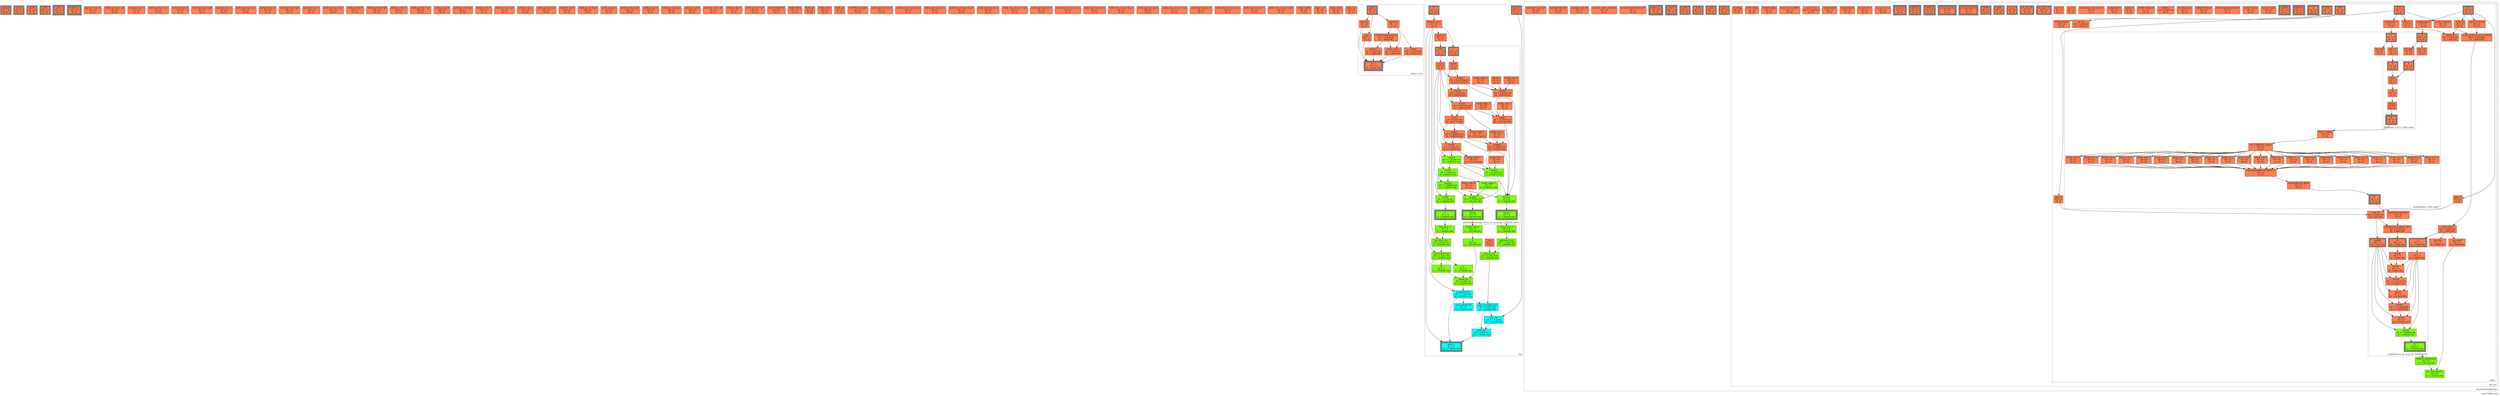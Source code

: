 digraph ieee754HP_beta
{
	//graph drawing options
	label=ieee754HP_beta;
	labelloc=bottom;
	labeljust=right;
	ratio=auto;
	nodesep=0.25;
	ranksep=0.5;

	//input/output signals of operator ieee754HP_beta
	rowsA__ieee754HP_beta [ label="rowsA\ndT = 0\n(0, 0)", shape=box, color=black, style="bold, filled", fillcolor=coral, peripheries=2 ];
	colsB__ieee754HP_beta [ label="colsB\ndT = 0\n(0, 0)", shape=box, color=black, style="bold, filled", fillcolor=coral, peripheries=2 ];
	SOB__ieee754HP_beta [ label="SOB\ndT = 0\n(0, 0)", shape=box, color=black, style="bold, filled", fillcolor=coral, peripheries=2 ];
	EOB__ieee754HP_beta [ label="EOB\ndT = 0\n(0, 0)", shape=box, color=black, style="bold, filled", fillcolor=coral, peripheries=2 ];
	colsC__ieee754HP_beta [ label="colsC\ndT = 0\n(0, 0)", shape=box, color=black, style="bold, filled", fillcolor=coral, peripheries=3 ];
	EOB_Q_o__ieee754HP_beta [ label="EOB_Q_o\ndT = 0\n(0, 0)", shape=box, color=black, style="bold, filled", fillcolor=coral, peripheries=3 ];
	{rank=same rowsA__ieee754HP_beta, colsB__ieee754HP_beta, SOB__ieee754HP_beta, EOB__ieee754HP_beta};
	{rank=same colsC__ieee754HP_beta, EOB_Q_o__ieee754HP_beta};
	//internal signals of operator ieee754HP_beta
	arith_in_row_0__ieee754HP_beta [ label="arith_in_row_0\ndT = 0\n(0, 0)", shape=box, color=black, style=filled, fillcolor=coral, peripheries=1 ];
	arith_in_row_0_q0__ieee754HP_beta [ label="arith_in_row_0_q0\ndT = 0\n(0, 0)", shape=box, color=black, style=filled, fillcolor=coral, peripheries=1 ];
	arith_in_row_1__ieee754HP_beta [ label="arith_in_row_1\ndT = 0\n(0, 0)", shape=box, color=black, style=filled, fillcolor=coral, peripheries=1 ];
	arith_in_row_1_q1__ieee754HP_beta [ label="arith_in_row_1_q1\ndT = 0\n(0, 0)", shape=box, color=black, style=filled, fillcolor=coral, peripheries=1 ];
	arith_in_row_2__ieee754HP_beta [ label="arith_in_row_2\ndT = 0\n(0, 0)", shape=box, color=black, style=filled, fillcolor=coral, peripheries=1 ];
	arith_in_row_2_q2__ieee754HP_beta [ label="arith_in_row_2_q2\ndT = 0\n(0, 0)", shape=box, color=black, style=filled, fillcolor=coral, peripheries=1 ];
	arith_in_row_3__ieee754HP_beta [ label="arith_in_row_3\ndT = 0\n(0, 0)", shape=box, color=black, style=filled, fillcolor=coral, peripheries=1 ];
	arith_in_row_3_q3__ieee754HP_beta [ label="arith_in_row_3_q3\ndT = 0\n(0, 0)", shape=box, color=black, style=filled, fillcolor=coral, peripheries=1 ];
	arith_in_row_4__ieee754HP_beta [ label="arith_in_row_4\ndT = 0\n(0, 0)", shape=box, color=black, style=filled, fillcolor=coral, peripheries=1 ];
	arith_in_row_4_q4__ieee754HP_beta [ label="arith_in_row_4_q4\ndT = 0\n(0, 0)", shape=box, color=black, style=filled, fillcolor=coral, peripheries=1 ];
	arith_in_row_5__ieee754HP_beta [ label="arith_in_row_5\ndT = 0\n(0, 0)", shape=box, color=black, style=filled, fillcolor=coral, peripheries=1 ];
	arith_in_row_5_q5__ieee754HP_beta [ label="arith_in_row_5_q5\ndT = 0\n(0, 0)", shape=box, color=black, style=filled, fillcolor=coral, peripheries=1 ];
	arith_in_row_6__ieee754HP_beta [ label="arith_in_row_6\ndT = 0\n(0, 0)", shape=box, color=black, style=filled, fillcolor=coral, peripheries=1 ];
	arith_in_row_6_q6__ieee754HP_beta [ label="arith_in_row_6_q6\ndT = 0\n(0, 0)", shape=box, color=black, style=filled, fillcolor=coral, peripheries=1 ];
	arith_in_row_7__ieee754HP_beta [ label="arith_in_row_7\ndT = 0\n(0, 0)", shape=box, color=black, style=filled, fillcolor=coral, peripheries=1 ];
	arith_in_row_7_q7__ieee754HP_beta [ label="arith_in_row_7_q7\ndT = 0\n(0, 0)", shape=box, color=black, style=filled, fillcolor=coral, peripheries=1 ];
	arith_in_col_0__ieee754HP_beta [ label="arith_in_col_0\ndT = 0\n(0, 0)", shape=box, color=black, style=filled, fillcolor=coral, peripheries=1 ];
	arith_in_col_0_q0__ieee754HP_beta [ label="arith_in_col_0_q0\ndT = 0\n(0, 0)", shape=box, color=black, style=filled, fillcolor=coral, peripheries=1 ];
	arith_in_col_1__ieee754HP_beta [ label="arith_in_col_1\ndT = 0\n(0, 0)", shape=box, color=black, style=filled, fillcolor=coral, peripheries=1 ];
	arith_in_col_1_q1__ieee754HP_beta [ label="arith_in_col_1_q1\ndT = 0\n(0, 0)", shape=box, color=black, style=filled, fillcolor=coral, peripheries=1 ];
	arith_in_col_2__ieee754HP_beta [ label="arith_in_col_2\ndT = 0\n(0, 0)", shape=box, color=black, style=filled, fillcolor=coral, peripheries=1 ];
	arith_in_col_2_q2__ieee754HP_beta [ label="arith_in_col_2_q2\ndT = 0\n(0, 0)", shape=box, color=black, style=filled, fillcolor=coral, peripheries=1 ];
	arith_in_col_3__ieee754HP_beta [ label="arith_in_col_3\ndT = 0\n(0, 0)", shape=box, color=black, style=filled, fillcolor=coral, peripheries=1 ];
	arith_in_col_3_q3__ieee754HP_beta [ label="arith_in_col_3_q3\ndT = 0\n(0, 0)", shape=box, color=black, style=filled, fillcolor=coral, peripheries=1 ];
	arith_in_col_4__ieee754HP_beta [ label="arith_in_col_4\ndT = 0\n(0, 0)", shape=box, color=black, style=filled, fillcolor=coral, peripheries=1 ];
	arith_in_col_4_q4__ieee754HP_beta [ label="arith_in_col_4_q4\ndT = 0\n(0, 0)", shape=box, color=black, style=filled, fillcolor=coral, peripheries=1 ];
	arith_in_col_5__ieee754HP_beta [ label="arith_in_col_5\ndT = 0\n(0, 0)", shape=box, color=black, style=filled, fillcolor=coral, peripheries=1 ];
	arith_in_col_5_q5__ieee754HP_beta [ label="arith_in_col_5_q5\ndT = 0\n(0, 0)", shape=box, color=black, style=filled, fillcolor=coral, peripheries=1 ];
	arith_in_col_6__ieee754HP_beta [ label="arith_in_col_6\ndT = 0\n(0, 0)", shape=box, color=black, style=filled, fillcolor=coral, peripheries=1 ];
	arith_in_col_6_q6__ieee754HP_beta [ label="arith_in_col_6_q6\ndT = 0\n(0, 0)", shape=box, color=black, style=filled, fillcolor=coral, peripheries=1 ];
	arith_in_col_7__ieee754HP_beta [ label="arith_in_col_7\ndT = 0\n(0, 0)", shape=box, color=black, style=filled, fillcolor=coral, peripheries=1 ];
	arith_in_col_7_q7__ieee754HP_beta [ label="arith_in_col_7_q7\ndT = 0\n(0, 0)", shape=box, color=black, style=filled, fillcolor=coral, peripheries=1 ];
	colsC_LAICPT2__ieee754HP_beta [ label="colsC_LAICPT2\ndT = 0\n(0, 0)", shape=box, color=black, style=filled, fillcolor=coral, peripheries=1 ];
	SOB_select__ieee754HP_beta [ label="SOB_select\ndT = 0\n(0, 0)", shape=box, color=black, style=filled, fillcolor=coral, peripheries=1 ];
	SOB_q0__ieee754HP_beta [ label="SOB_q0\ndT = 0\n(0, 0)", shape=box, color=black, style=filled, fillcolor=coral, peripheries=1 ];
	EOB_select__ieee754HP_beta [ label="EOB_select\ndT = 0\n(0, 0)", shape=box, color=black, style=filled, fillcolor=coral, peripheries=1 ];
	EOB_q0__ieee754HP_beta [ label="EOB_q0\ndT = 0\n(0, 0)", shape=box, color=black, style=filled, fillcolor=coral, peripheries=1 ];
	LAICPT2_to_arith__ieee754HP_beta [ label="LAICPT2_to_arith\ndT = 0\n(0, 0)", shape=box, color=black, style=filled, fillcolor=coral, peripheries=1 ];
	arith_out_col_out_0__ieee754HP_beta [ label="arith_out_col_out_0\ndT = 0\n(0, 0)", shape=box, color=black, style=filled, fillcolor=coral, peripheries=1 ];
	arith_out_col_out_0_q7__ieee754HP_beta [ label="arith_out_col_out_0_q7\ndT = 0\n(0, 0)", shape=box, color=black, style=filled, fillcolor=coral, peripheries=1 ];
	arith_out_col_out_1__ieee754HP_beta [ label="arith_out_col_out_1\ndT = 0\n(0, 0)", shape=box, color=black, style=filled, fillcolor=coral, peripheries=1 ];
	arith_out_col_out_1_q6__ieee754HP_beta [ label="arith_out_col_out_1_q6\ndT = 0\n(0, 0)", shape=box, color=black, style=filled, fillcolor=coral, peripheries=1 ];
	arith_out_col_out_2__ieee754HP_beta [ label="arith_out_col_out_2\ndT = 0\n(0, 0)", shape=box, color=black, style=filled, fillcolor=coral, peripheries=1 ];
	arith_out_col_out_2_q5__ieee754HP_beta [ label="arith_out_col_out_2_q5\ndT = 0\n(0, 0)", shape=box, color=black, style=filled, fillcolor=coral, peripheries=1 ];
	arith_out_col_out_3__ieee754HP_beta [ label="arith_out_col_out_3\ndT = 0\n(0, 0)", shape=box, color=black, style=filled, fillcolor=coral, peripheries=1 ];
	arith_out_col_out_3_q4__ieee754HP_beta [ label="arith_out_col_out_3_q4\ndT = 0\n(0, 0)", shape=box, color=black, style=filled, fillcolor=coral, peripheries=1 ];
	arith_out_col_out_4__ieee754HP_beta [ label="arith_out_col_out_4\ndT = 0\n(0, 0)", shape=box, color=black, style=filled, fillcolor=coral, peripheries=1 ];
	arith_out_col_out_4_q3__ieee754HP_beta [ label="arith_out_col_out_4_q3\ndT = 0\n(0, 0)", shape=box, color=black, style=filled, fillcolor=coral, peripheries=1 ];
	arith_out_col_out_5__ieee754HP_beta [ label="arith_out_col_out_5\ndT = 0\n(0, 0)", shape=box, color=black, style=filled, fillcolor=coral, peripheries=1 ];
	arith_out_col_out_5_q2__ieee754HP_beta [ label="arith_out_col_out_5_q2\ndT = 0\n(0, 0)", shape=box, color=black, style=filled, fillcolor=coral, peripheries=1 ];
	arith_out_col_out_6__ieee754HP_beta [ label="arith_out_col_out_6\ndT = 0\n(0, 0)", shape=box, color=black, style=filled, fillcolor=coral, peripheries=1 ];
	arith_out_col_out_6_q1__ieee754HP_beta [ label="arith_out_col_out_6_q1\ndT = 0\n(0, 0)", shape=box, color=black, style=filled, fillcolor=coral, peripheries=1 ];
	arith_out_col_out_7__ieee754HP_beta [ label="arith_out_col_out_7\ndT = 0\n(0, 0)", shape=box, color=black, style=filled, fillcolor=coral, peripheries=1 ];
	arith_out_col_out_7_q0__ieee754HP_beta [ label="arith_out_col_out_7_q0\ndT = 0\n(0, 0)", shape=box, color=black, style=filled, fillcolor=coral, peripheries=1 ];
	rows_i_arith__ieee754HP_beta [ label="rows_i_arith\ndT = 0\n(0, 0)", shape=box, color=black, style=filled, fillcolor=coral, peripheries=1 ];
	rows_i_s3__ieee754HP_beta [ label="rows_i_s3\ndT = 0\n(0, 0)", shape=box, color=black, style=filled, fillcolor=coral, peripheries=1 ];
	cols_j_arith__ieee754HP_beta [ label="cols_j_arith\ndT = 0\n(0, 0)", shape=box, color=black, style=filled, fillcolor=coral, peripheries=1 ];
	cols_j_s3__ieee754HP_beta [ label="cols_j_s3\ndT = 0\n(0, 0)", shape=box, color=black, style=filled, fillcolor=coral, peripheries=1 ];

	//subcomponents of operator ieee754HP_beta

	subgraph cluster_Arith_to_S3
	{
		//graph drawing options
		label=Arith_to_S3;
		labelloc=bottom;
		labeljust=right;
		style="bold, dotted";
		ratio=auto;
		nodesep=0.25;
		ranksep=0.5;

		//input/output signals of operator Arith_to_S3
		arith_i__Arith_to_S3 [ label="arith_i\ndT = 0\n(0, 0)", shape=box, color=black, style="bold, filled", fillcolor=coral, peripheries=2 ];
		S3_o__Arith_to_S3 [ label="S3_o\ndT = 0\n(0, 1.586e-09)", shape=box, color=black, style="bold, filled", fillcolor=coral, peripheries=3 ];
		{rank=same arith_i__Arith_to_S3};
		{rank=same S3_o__Arith_to_S3};
		//internal signals of operator Arith_to_S3
		sign__Arith_to_S3 [ label="sign\ndT = 0\n(0, 0)", shape=box, color=black, style=filled, fillcolor=coral, peripheries=1 ];
		exponent__Arith_to_S3 [ label="exponent\ndT = 0\n(0, 0)", shape=box, color=black, style=filled, fillcolor=coral, peripheries=1 ];
		fraction__Arith_to_S3 [ label="fraction\ndT = 0\n(0, 0)", shape=box, color=black, style=filled, fillcolor=coral, peripheries=1 ];
		isNaN__Arith_to_S3 [ label="isNaN\ndT = 1.043e-09\n(0, 1.043e-09)", shape=box, color=black, style=filled, fillcolor=coral, peripheries=1 ];
		isExpSubnormalZero__Arith_to_S3 [ label="isExpSubnormalZero\ndT = 1.043e-09\n(0, 1.043e-09)", shape=box, color=black, style=filled, fillcolor=coral, peripheries=1 ];
		implicit__Arith_to_S3 [ label="implicit\ndT = 5.43e-10\n(0, 1.586e-09)", shape=box, color=black, style=filled, fillcolor=coral, peripheries=1 ];
		final_scale__Arith_to_S3 [ label="final_scale\ndT = 5.43e-10\n(0, 1.586e-09)", shape=box, color=black, style=filled, fillcolor=coral, peripheries=1 ];

		//subcomponents of operator Arith_to_S3

		//input and internal signal connections of operator Arith_to_S3
		arith_i__Arith_to_S3 -> sign__Arith_to_S3 [ arrowhead=normal, arrowsize=1.0, arrowtail=normal, color=black, dir=forward  ];
		arith_i__Arith_to_S3 -> exponent__Arith_to_S3 [ arrowhead=normal, arrowsize=1.0, arrowtail=normal, color=black, dir=forward  ];
		arith_i__Arith_to_S3 -> fraction__Arith_to_S3 [ arrowhead=normal, arrowsize=1.0, arrowtail=normal, color=black, dir=forward  ];
		sign__Arith_to_S3 -> S3_o__Arith_to_S3 [ arrowhead=normal, arrowsize=1.0, arrowtail=normal, color=black, dir=forward  ];
		exponent__Arith_to_S3 -> isNaN__Arith_to_S3 [ arrowhead=normal, arrowsize=1.0, arrowtail=normal, color=black, dir=forward  ];
		exponent__Arith_to_S3 -> isExpSubnormalZero__Arith_to_S3 [ arrowhead=normal, arrowsize=1.0, arrowtail=normal, color=black, dir=forward  ];
		exponent__Arith_to_S3 -> final_scale__Arith_to_S3 [ arrowhead=normal, arrowsize=1.0, arrowtail=normal, color=black, dir=forward  ];
		fraction__Arith_to_S3 -> S3_o__Arith_to_S3 [ arrowhead=normal, arrowsize=1.0, arrowtail=normal, color=black, dir=forward  ];
		isNaN__Arith_to_S3 -> S3_o__Arith_to_S3 [ arrowhead=normal, arrowsize=1.0, arrowtail=normal, color=black, dir=forward  ];
		isExpSubnormalZero__Arith_to_S3 -> implicit__Arith_to_S3 [ arrowhead=normal, arrowsize=1.0, arrowtail=normal, color=black, dir=forward  ];
		isExpSubnormalZero__Arith_to_S3 -> final_scale__Arith_to_S3 [ arrowhead=normal, arrowsize=1.0, arrowtail=normal, color=black, dir=forward  ];
		implicit__Arith_to_S3 -> S3_o__Arith_to_S3 [ arrowhead=normal, arrowsize=1.0, arrowtail=normal, color=black, dir=forward  ];
		final_scale__Arith_to_S3 -> S3_o__Arith_to_S3 [ arrowhead=normal, arrowsize=1.0, arrowtail=normal, color=black, dir=forward  ];
	}

		//output signal connections of operator Arith_to_S3

	subgraph cluster_l2a
	{
		//graph drawing options
		label=l2a;
		labelloc=bottom;
		labeljust=right;
		style="bold, dotted";
		ratio=auto;
		nodesep=0.25;
		ranksep=0.5;

		//input/output signals of operator l2a
		A__l2a [ label="A\ndT = 0\n(0, 0)", shape=box, color=black, style="bold, filled", fillcolor=coral, peripheries=2 ];
		isNaN__l2a [ label="isNaN\ndT = 0\n(0, 0)", shape=box, color=black, style="bold, filled", fillcolor=coral, peripheries=2 ];
		arith_o__l2a [ label="arith_o\ndT = 0\n(2, 2.73869e-09)", shape=box, color=black, style="bold, filled", fillcolor=cyan, peripheries=3 ];
		{rank=same A__l2a, isNaN__l2a};
		{rank=same arith_o__l2a};
		//internal signals of operator l2a
		rippled_carry__l2a [ label="rippled_carry\ndT = 0\n(0, 0)", shape=box, color=black, style=filled, fillcolor=coral, peripheries=1 ];
		count_bit__l2a [ label="count_bit\ndT = 0\n(0, 0)", shape=box, color=black, style=filled, fillcolor=coral, peripheries=1 ];
		count_lzoc_o__l2a [ label="count_lzoc_o\ndT = 0\n(1, 1.40669e-09)", shape=box, color=black, style=filled, fillcolor=chartreuse, peripheries=1 ];
		frac_lzoc_o__l2a [ label="frac_lzoc_o\ndT = 0\n(1, 1.94969e-09)", shape=box, color=black, style=filled, fillcolor=chartreuse, peripheries=1 ];
		sticky_lzoc_o__l2a [ label="sticky_lzoc_o\ndT = 0\n(1, 1.96194e-09)", shape=box, color=black, style=filled, fillcolor=chartreuse, peripheries=1 ];
		unbiased_exp__l2a [ label="unbiased_exp\ndT = 1.043e-09\n(1, 2.44969e-09)", shape=box, color=black, style=filled, fillcolor=chartreuse, peripheries=1 ];
		bias__l2a [ label="bias\ndT = 0\n(0, 0)", shape=box, color=black, style=filled, fillcolor=coral, peripheries=1 ];
		biased_exp__l2a [ label="biased_exp\ndT = 1.043e-09\n(1, 3.49269e-09)", shape=box, color=black, style=filled, fillcolor=chartreuse, peripheries=1 ];
		not_frac_lzoc__l2a [ label="not_frac_lzoc\ndT = 6.19e-10\n(1, 2.56869e-09)", shape=box, color=black, style=filled, fillcolor=chartreuse, peripheries=1 ];
		unrounded_frac__l2a [ label="unrounded_frac\ndT = 1.141e-09\n(1, 3.70969e-09)", shape=box, color=black, style=filled, fillcolor=chartreuse, peripheries=1 ];
		G__l2a [ label="G\ndT = 0\n(1, 3.70969e-09)", shape=box, color=black, style=filled, fillcolor=chartreuse, peripheries=1 ];
		R__l2a [ label="R\ndT = 0\n(1, 3.70969e-09)", shape=box, color=black, style=filled, fillcolor=chartreuse, peripheries=1 ];
		S__l2a [ label="S\ndT = 0\n(1, 1.96194e-09)", shape=box, color=black, style=filled, fillcolor=chartreuse, peripheries=1 ];
		round_up__l2a [ label="round_up\ndT = 5.43e-10\n(1, 4.25269e-09)", shape=box, color=black, style=filled, fillcolor=chartreuse, peripheries=1 ];
		rounded_frac__l2a [ label="rounded_frac\ndT = 1.141e-09\n(2, 6.09692e-10)", shape=box, color=black, style=filled, fillcolor=cyan, peripheries=1 ];
		post_round_ovf__l2a [ label="post_round_ovf\ndT = 0\n(2, 6.09692e-10)", shape=box, color=black, style=filled, fillcolor=cyan, peripheries=1 ];
		post_rounding_exp__l2a [ label="post_rounding_exp\ndT = 1.043e-09\n(2, 1.65269e-09)", shape=box, color=black, style=filled, fillcolor=cyan, peripheries=1 ];
		nan_out__l2a [ label="nan_out\ndT = 5.43e-10\n(2, 2.19569e-09)", shape=box, color=black, style=filled, fillcolor=cyan, peripheries=1 ];
		final_exp__l2a [ label="final_exp\ndT = 5.43e-10\n(2, 2.73869e-09)", shape=box, color=black, style=filled, fillcolor=cyan, peripheries=1 ];

		//subcomponents of operator l2a

		subgraph cluster_LZOCShifterSticky_16_to_12_counting_32_F200_uid20
		{
			//graph drawing options
			label=LZOCShifterSticky_16_to_12_counting_32_F200_uid20;
			labelloc=bottom;
			labeljust=right;
			style="bold, dotted";
			ratio=auto;
			nodesep=0.25;
			ranksep=0.5;

			//input/output signals of operator LZOCShifterSticky_16_to_12_counting_32_F200_uid20
			I__LZOCShifterSticky_16_to_12_counting_32_F200_uid20 [ label="I\ndT = 0\n(0, 0)", shape=box, color=black, style="bold, filled", fillcolor=coral, peripheries=2 ];
			OZb__LZOCShifterSticky_16_to_12_counting_32_F200_uid20 [ label="OZb\ndT = 0\n(0, 0)", shape=box, color=black, style="bold, filled", fillcolor=coral, peripheries=2 ];
			Count__LZOCShifterSticky_16_to_12_counting_32_F200_uid20 [ label="Count\ndT = 0\n(1, 1.40669e-09)", shape=box, color=black, style="bold, filled", fillcolor=chartreuse, peripheries=3 ];
			O__LZOCShifterSticky_16_to_12_counting_32_F200_uid20 [ label="O\ndT = 0\n(1, 1.94969e-09)", shape=box, color=black, style="bold, filled", fillcolor=chartreuse, peripheries=3 ];
			Sticky__LZOCShifterSticky_16_to_12_counting_32_F200_uid20 [ label="Sticky\ndT = 0\n(1, 1.96194e-09)", shape=box, color=black, style="bold, filled", fillcolor=chartreuse, peripheries=3 ];
			{rank=same I__LZOCShifterSticky_16_to_12_counting_32_F200_uid20, OZb__LZOCShifterSticky_16_to_12_counting_32_F200_uid20};
			{rank=same Count__LZOCShifterSticky_16_to_12_counting_32_F200_uid20, O__LZOCShifterSticky_16_to_12_counting_32_F200_uid20, Sticky__LZOCShifterSticky_16_to_12_counting_32_F200_uid20};
			//internal signals of operator LZOCShifterSticky_16_to_12_counting_32_F200_uid20
			level5__LZOCShifterSticky_16_to_12_counting_32_F200_uid20 [ label="level5\ndT = 0\n(0, 0)", shape=box, color=black, style=filled, fillcolor=coral, peripheries=1 ];
			sozb__LZOCShifterSticky_16_to_12_counting_32_F200_uid20 [ label="sozb\ndT = 0\n(0, 0)", shape=box, color=black, style=filled, fillcolor=coral, peripheries=1 ];
			sticky5__LZOCShifterSticky_16_to_12_counting_32_F200_uid20 [ label="sticky5\ndT = 0\n(0, 0)", shape=box, color=black, style=filled, fillcolor=coral, peripheries=1 ];
			count4__LZOCShifterSticky_16_to_12_counting_32_F200_uid20 [ label="count4\ndT = 8.87154e-10\n(0, 8.87154e-10)", shape=box, color=black, style=filled, fillcolor=coral, peripheries=1 ];
			level4__LZOCShifterSticky_16_to_12_counting_32_F200_uid20 [ label="level4\ndT = 5.43e-10\n(0, 1.43015e-09)", shape=box, color=black, style=filled, fillcolor=coral, peripheries=1 ];
			sticky_high_4__LZOCShifterSticky_16_to_12_counting_32_F200_uid20 [ label="sticky_high_4\ndT = 0\n(0, 0)", shape=box, color=black, style=filled, fillcolor=coral, peripheries=1 ];
			sticky_low_4__LZOCShifterSticky_16_to_12_counting_32_F200_uid20 [ label="sticky_low_4\ndT = 0\n(0, 0)", shape=box, color=black, style=filled, fillcolor=coral, peripheries=1 ];
			sticky4__LZOCShifterSticky_16_to_12_counting_32_F200_uid20 [ label="sticky4\ndT = 5.5525e-10\n(0, 1.4424e-09)", shape=box, color=black, style=filled, fillcolor=coral, peripheries=1 ];
			count3__LZOCShifterSticky_16_to_12_counting_32_F200_uid20 [ label="count3\ndT = 8.38154e-10\n(0, 2.26831e-09)", shape=box, color=black, style=filled, fillcolor=coral, peripheries=1 ];
			level3__LZOCShifterSticky_16_to_12_counting_32_F200_uid20 [ label="level3\ndT = 5.43e-10\n(0, 2.81131e-09)", shape=box, color=black, style=filled, fillcolor=coral, peripheries=1 ];
			sticky_high_3__LZOCShifterSticky_16_to_12_counting_32_F200_uid20 [ label="sticky_high_3\ndT = 0\n(0, 0)", shape=box, color=black, style=filled, fillcolor=coral, peripheries=1 ];
			sticky_low_3__LZOCShifterSticky_16_to_12_counting_32_F200_uid20 [ label="sticky_low_3\ndT = 0\n(0, 0)", shape=box, color=black, style=filled, fillcolor=coral, peripheries=1 ];
			sticky3__LZOCShifterSticky_16_to_12_counting_32_F200_uid20 [ label="sticky3\ndT = 5.5525e-10\n(0, 2.82356e-09)", shape=box, color=black, style=filled, fillcolor=coral, peripheries=1 ];
			count2__LZOCShifterSticky_16_to_12_counting_32_F200_uid20 [ label="count2\ndT = 7.98269e-10\n(0, 3.60958e-09)", shape=box, color=black, style=filled, fillcolor=coral, peripheries=1 ];
			level2__LZOCShifterSticky_16_to_12_counting_32_F200_uid20 [ label="level2\ndT = 5.43e-10\n(0, 4.15258e-09)", shape=box, color=black, style=filled, fillcolor=coral, peripheries=1 ];
			sticky_high_2__LZOCShifterSticky_16_to_12_counting_32_F200_uid20 [ label="sticky_high_2\ndT = 0\n(0, 2.81131e-09)", shape=box, color=black, style=filled, fillcolor=coral, peripheries=1 ];
			sticky_low_2__LZOCShifterSticky_16_to_12_counting_32_F200_uid20 [ label="sticky_low_2\ndT = 0\n(0, 0)", shape=box, color=black, style=filled, fillcolor=coral, peripheries=1 ];
			sticky2__LZOCShifterSticky_16_to_12_counting_32_F200_uid20 [ label="sticky2\ndT = 5.5525e-10\n(0, 4.16483e-09)", shape=box, color=black, style=filled, fillcolor=coral, peripheries=1 ];
			count1__LZOCShifterSticky_16_to_12_counting_32_F200_uid20 [ label="count1\ndT = 7.5525e-10\n(1, 1.23827e-10)", shape=box, color=black, style=filled, fillcolor=chartreuse, peripheries=1 ];
			level1__LZOCShifterSticky_16_to_12_counting_32_F200_uid20 [ label="level1\ndT = 5.43e-10\n(1, 6.66827e-10)", shape=box, color=black, style=filled, fillcolor=chartreuse, peripheries=1 ];
			sticky_high_1__LZOCShifterSticky_16_to_12_counting_32_F200_uid20 [ label="sticky_high_1\ndT = 0\n(0, 4.15258e-09)", shape=box, color=black, style=filled, fillcolor=coral, peripheries=1 ];
			sticky_low_1__LZOCShifterSticky_16_to_12_counting_32_F200_uid20 [ label="sticky_low_1\ndT = 0\n(0, 0)", shape=box, color=black, style=filled, fillcolor=coral, peripheries=1 ];
			sticky1__LZOCShifterSticky_16_to_12_counting_32_F200_uid20 [ label="sticky1\ndT = 5.5525e-10\n(1, 6.79077e-10)", shape=box, color=black, style=filled, fillcolor=chartreuse, peripheries=1 ];
			count0__LZOCShifterSticky_16_to_12_counting_32_F200_uid20 [ label="count0\ndT = 7.39865e-10\n(1, 1.40669e-09)", shape=box, color=black, style=filled, fillcolor=chartreuse, peripheries=1 ];
			level0__LZOCShifterSticky_16_to_12_counting_32_F200_uid20 [ label="level0\ndT = 5.43e-10\n(1, 1.94969e-09)", shape=box, color=black, style=filled, fillcolor=chartreuse, peripheries=1 ];
			sticky_high_0__LZOCShifterSticky_16_to_12_counting_32_F200_uid20 [ label="sticky_high_0\ndT = 0\n(1, 6.66827e-10)", shape=box, color=black, style=filled, fillcolor=chartreuse, peripheries=1 ];
			sticky_low_0__LZOCShifterSticky_16_to_12_counting_32_F200_uid20 [ label="sticky_low_0\ndT = 0\n(0, 0)", shape=box, color=black, style=filled, fillcolor=coral, peripheries=1 ];
			sticky0__LZOCShifterSticky_16_to_12_counting_32_F200_uid20 [ label="sticky0\ndT = 5.5525e-10\n(1, 1.96194e-09)", shape=box, color=black, style=filled, fillcolor=chartreuse, peripheries=1 ];
			sCount__LZOCShifterSticky_16_to_12_counting_32_F200_uid20 [ label="sCount\ndT = 0\n(1, 1.40669e-09)", shape=box, color=black, style=filled, fillcolor=chartreuse, peripheries=1 ];

			//subcomponents of operator LZOCShifterSticky_16_to_12_counting_32_F200_uid20

			//input and internal signal connections of operator LZOCShifterSticky_16_to_12_counting_32_F200_uid20
			I__LZOCShifterSticky_16_to_12_counting_32_F200_uid20 -> level5__LZOCShifterSticky_16_to_12_counting_32_F200_uid20 [ arrowhead=normal, arrowsize=1.0, arrowtail=normal, color=black, dir=forward  ];
			OZb__LZOCShifterSticky_16_to_12_counting_32_F200_uid20 -> sozb__LZOCShifterSticky_16_to_12_counting_32_F200_uid20 [ arrowhead=normal, arrowsize=1.0, arrowtail=normal, color=black, dir=forward  ];
			level5__LZOCShifterSticky_16_to_12_counting_32_F200_uid20 -> count4__LZOCShifterSticky_16_to_12_counting_32_F200_uid20 [ arrowhead=normal, arrowsize=1.0, arrowtail=normal, color=black, dir=forward  ];
			level5__LZOCShifterSticky_16_to_12_counting_32_F200_uid20 -> level4__LZOCShifterSticky_16_to_12_counting_32_F200_uid20 [ arrowhead=normal, arrowsize=1.0, arrowtail=normal, color=black, dir=forward  ];
			sozb__LZOCShifterSticky_16_to_12_counting_32_F200_uid20 -> count4__LZOCShifterSticky_16_to_12_counting_32_F200_uid20 [ arrowhead=normal, arrowsize=1.0, arrowtail=normal, color=black, dir=forward  ];
			sozb__LZOCShifterSticky_16_to_12_counting_32_F200_uid20 -> count3__LZOCShifterSticky_16_to_12_counting_32_F200_uid20 [ arrowhead=normal, arrowsize=1.0, arrowtail=normal, color=black, dir=forward  ];
			sozb__LZOCShifterSticky_16_to_12_counting_32_F200_uid20 -> count2__LZOCShifterSticky_16_to_12_counting_32_F200_uid20 [ arrowhead=normal, arrowsize=1.0, arrowtail=normal, color=black, dir=forward  ];
			sozb__LZOCShifterSticky_16_to_12_counting_32_F200_uid20 -> count1__LZOCShifterSticky_16_to_12_counting_32_F200_uid20 [ arrowhead=normal, arrowsize=1.0, arrowtail=normal, color=black, dir=forward  ];
			sozb__LZOCShifterSticky_16_to_12_counting_32_F200_uid20 -> count0__LZOCShifterSticky_16_to_12_counting_32_F200_uid20 [ arrowhead=normal, arrowsize=1.0, arrowtail=normal, color=black, dir=forward  ];
			sticky5__LZOCShifterSticky_16_to_12_counting_32_F200_uid20 -> sticky4__LZOCShifterSticky_16_to_12_counting_32_F200_uid20 [ arrowhead=normal, arrowsize=1.0, arrowtail=normal, color=black, dir=forward  ];
			count4__LZOCShifterSticky_16_to_12_counting_32_F200_uid20 -> level4__LZOCShifterSticky_16_to_12_counting_32_F200_uid20 [ arrowhead=normal, arrowsize=1.0, arrowtail=normal, color=black, dir=forward  ];
			count4__LZOCShifterSticky_16_to_12_counting_32_F200_uid20 -> sticky4__LZOCShifterSticky_16_to_12_counting_32_F200_uid20 [ arrowhead=normal, arrowsize=1.0, arrowtail=normal, color=black, dir=forward  ];
			count4__LZOCShifterSticky_16_to_12_counting_32_F200_uid20 -> sCount__LZOCShifterSticky_16_to_12_counting_32_F200_uid20 [ arrowhead=normal, arrowsize=1.0, arrowtail=normal, color=black, dir=forward  ];
			level4__LZOCShifterSticky_16_to_12_counting_32_F200_uid20 -> count3__LZOCShifterSticky_16_to_12_counting_32_F200_uid20 [ arrowhead=normal, arrowsize=1.0, arrowtail=normal, color=black, dir=forward  ];
			level4__LZOCShifterSticky_16_to_12_counting_32_F200_uid20 -> level3__LZOCShifterSticky_16_to_12_counting_32_F200_uid20 [ arrowhead=normal, arrowsize=1.0, arrowtail=normal, color=black, dir=forward  ];
			sticky_high_4__LZOCShifterSticky_16_to_12_counting_32_F200_uid20 -> sticky4__LZOCShifterSticky_16_to_12_counting_32_F200_uid20 [ arrowhead=normal, arrowsize=1.0, arrowtail=normal, color=black, dir=forward  ];
			sticky_low_4__LZOCShifterSticky_16_to_12_counting_32_F200_uid20 -> sticky4__LZOCShifterSticky_16_to_12_counting_32_F200_uid20 [ arrowhead=normal, arrowsize=1.0, arrowtail=normal, color=black, dir=forward  ];
			sticky4__LZOCShifterSticky_16_to_12_counting_32_F200_uid20 -> sticky3__LZOCShifterSticky_16_to_12_counting_32_F200_uid20 [ arrowhead=normal, arrowsize=1.0, arrowtail=normal, color=black, dir=forward  ];
			count3__LZOCShifterSticky_16_to_12_counting_32_F200_uid20 -> level3__LZOCShifterSticky_16_to_12_counting_32_F200_uid20 [ arrowhead=normal, arrowsize=1.0, arrowtail=normal, color=black, dir=forward  ];
			count3__LZOCShifterSticky_16_to_12_counting_32_F200_uid20 -> sticky3__LZOCShifterSticky_16_to_12_counting_32_F200_uid20 [ arrowhead=normal, arrowsize=1.0, arrowtail=normal, color=black, dir=forward  ];
			count3__LZOCShifterSticky_16_to_12_counting_32_F200_uid20 -> sCount__LZOCShifterSticky_16_to_12_counting_32_F200_uid20 [ arrowhead=normal, arrowsize=1.0, arrowtail=normal, color=black, dir=forward  ];
			level3__LZOCShifterSticky_16_to_12_counting_32_F200_uid20 -> count2__LZOCShifterSticky_16_to_12_counting_32_F200_uid20 [ arrowhead=normal, arrowsize=1.0, arrowtail=normal, color=black, dir=forward  ];
			level3__LZOCShifterSticky_16_to_12_counting_32_F200_uid20 -> level2__LZOCShifterSticky_16_to_12_counting_32_F200_uid20 [ arrowhead=normal, arrowsize=1.0, arrowtail=normal, color=black, dir=forward  ];
			level3__LZOCShifterSticky_16_to_12_counting_32_F200_uid20 -> sticky_high_2__LZOCShifterSticky_16_to_12_counting_32_F200_uid20 [ arrowhead=normal, arrowsize=1.0, arrowtail=normal, color=black, dir=forward  ];
			sticky_high_3__LZOCShifterSticky_16_to_12_counting_32_F200_uid20 -> sticky3__LZOCShifterSticky_16_to_12_counting_32_F200_uid20 [ arrowhead=normal, arrowsize=1.0, arrowtail=normal, color=black, dir=forward  ];
			sticky_low_3__LZOCShifterSticky_16_to_12_counting_32_F200_uid20 -> sticky3__LZOCShifterSticky_16_to_12_counting_32_F200_uid20 [ arrowhead=normal, arrowsize=1.0, arrowtail=normal, color=black, dir=forward  ];
			sticky3__LZOCShifterSticky_16_to_12_counting_32_F200_uid20 -> sticky2__LZOCShifterSticky_16_to_12_counting_32_F200_uid20 [ arrowhead=normal, arrowsize=1.0, arrowtail=normal, color=black, dir=forward  ];
			count2__LZOCShifterSticky_16_to_12_counting_32_F200_uid20 -> level2__LZOCShifterSticky_16_to_12_counting_32_F200_uid20 [ arrowhead=normal, arrowsize=1.0, arrowtail=normal, color=black, dir=forward  ];
			count2__LZOCShifterSticky_16_to_12_counting_32_F200_uid20 -> sticky2__LZOCShifterSticky_16_to_12_counting_32_F200_uid20 [ arrowhead=normal, arrowsize=1.0, arrowtail=normal, color=black, dir=forward  ];
			count2__LZOCShifterSticky_16_to_12_counting_32_F200_uid20 -> sCount__LZOCShifterSticky_16_to_12_counting_32_F200_uid20 [ arrowhead=normal, arrowsize=1.0, arrowtail=normal, color=black, dir=forward  ];
			level2__LZOCShifterSticky_16_to_12_counting_32_F200_uid20 -> count1__LZOCShifterSticky_16_to_12_counting_32_F200_uid20 [ arrowhead=normal, arrowsize=1.0, arrowtail=normal, color=black, dir=forward  ];
			level2__LZOCShifterSticky_16_to_12_counting_32_F200_uid20 -> level1__LZOCShifterSticky_16_to_12_counting_32_F200_uid20 [ arrowhead=normal, arrowsize=1.0, arrowtail=normal, color=black, dir=forward  ];
			level2__LZOCShifterSticky_16_to_12_counting_32_F200_uid20 -> sticky_high_1__LZOCShifterSticky_16_to_12_counting_32_F200_uid20 [ arrowhead=normal, arrowsize=1.0, arrowtail=normal, color=black, dir=forward  ];
			sticky_high_2__LZOCShifterSticky_16_to_12_counting_32_F200_uid20 -> sticky2__LZOCShifterSticky_16_to_12_counting_32_F200_uid20 [ arrowhead=normal, arrowsize=1.0, arrowtail=normal, color=black, dir=forward  ];
			sticky_low_2__LZOCShifterSticky_16_to_12_counting_32_F200_uid20 -> sticky2__LZOCShifterSticky_16_to_12_counting_32_F200_uid20 [ arrowhead=normal, arrowsize=1.0, arrowtail=normal, color=black, dir=forward  ];
			sticky2__LZOCShifterSticky_16_to_12_counting_32_F200_uid20 -> sticky1__LZOCShifterSticky_16_to_12_counting_32_F200_uid20 [ arrowhead=normal, arrowsize=1.0, arrowtail=normal, color=black, dir=forward  ];
			count1__LZOCShifterSticky_16_to_12_counting_32_F200_uid20 -> level1__LZOCShifterSticky_16_to_12_counting_32_F200_uid20 [ arrowhead=normal, arrowsize=1.0, arrowtail=normal, color=black, dir=forward  ];
			count1__LZOCShifterSticky_16_to_12_counting_32_F200_uid20 -> sticky1__LZOCShifterSticky_16_to_12_counting_32_F200_uid20 [ arrowhead=normal, arrowsize=1.0, arrowtail=normal, color=black, dir=forward  ];
			count1__LZOCShifterSticky_16_to_12_counting_32_F200_uid20 -> sCount__LZOCShifterSticky_16_to_12_counting_32_F200_uid20 [ arrowhead=normal, arrowsize=1.0, arrowtail=normal, color=black, dir=forward  ];
			level1__LZOCShifterSticky_16_to_12_counting_32_F200_uid20 -> count0__LZOCShifterSticky_16_to_12_counting_32_F200_uid20 [ arrowhead=normal, arrowsize=1.0, arrowtail=normal, color=black, dir=forward  ];
			level1__LZOCShifterSticky_16_to_12_counting_32_F200_uid20 -> level0__LZOCShifterSticky_16_to_12_counting_32_F200_uid20 [ arrowhead=normal, arrowsize=1.0, arrowtail=normal, color=black, dir=forward  ];
			level1__LZOCShifterSticky_16_to_12_counting_32_F200_uid20 -> sticky_high_0__LZOCShifterSticky_16_to_12_counting_32_F200_uid20 [ arrowhead=normal, arrowsize=1.0, arrowtail=normal, color=black, dir=forward  ];
			sticky_high_1__LZOCShifterSticky_16_to_12_counting_32_F200_uid20 -> sticky1__LZOCShifterSticky_16_to_12_counting_32_F200_uid20 [ arrowhead=normal, arrowsize=1.0, arrowtail=normal, color=black, dir=forward  ];
			sticky_low_1__LZOCShifterSticky_16_to_12_counting_32_F200_uid20 -> sticky1__LZOCShifterSticky_16_to_12_counting_32_F200_uid20 [ arrowhead=normal, arrowsize=1.0, arrowtail=normal, color=black, dir=forward  ];
			sticky1__LZOCShifterSticky_16_to_12_counting_32_F200_uid20 -> sticky0__LZOCShifterSticky_16_to_12_counting_32_F200_uid20 [ arrowhead=normal, arrowsize=1.0, arrowtail=normal, color=black, dir=forward  ];
			count0__LZOCShifterSticky_16_to_12_counting_32_F200_uid20 -> level0__LZOCShifterSticky_16_to_12_counting_32_F200_uid20 [ arrowhead=normal, arrowsize=1.0, arrowtail=normal, color=black, dir=forward  ];
			count0__LZOCShifterSticky_16_to_12_counting_32_F200_uid20 -> sticky0__LZOCShifterSticky_16_to_12_counting_32_F200_uid20 [ arrowhead=normal, arrowsize=1.0, arrowtail=normal, color=black, dir=forward  ];
			count0__LZOCShifterSticky_16_to_12_counting_32_F200_uid20 -> sCount__LZOCShifterSticky_16_to_12_counting_32_F200_uid20 [ arrowhead=normal, arrowsize=1.0, arrowtail=normal, color=black, dir=forward  ];
			level0__LZOCShifterSticky_16_to_12_counting_32_F200_uid20 -> O__LZOCShifterSticky_16_to_12_counting_32_F200_uid20 [ arrowhead=normal, arrowsize=1.0, arrowtail=normal, color=black, dir=forward  ];
			sticky_high_0__LZOCShifterSticky_16_to_12_counting_32_F200_uid20 -> sticky0__LZOCShifterSticky_16_to_12_counting_32_F200_uid20 [ arrowhead=normal, arrowsize=1.0, arrowtail=normal, color=black, dir=forward  ];
			sticky_low_0__LZOCShifterSticky_16_to_12_counting_32_F200_uid20 -> sticky0__LZOCShifterSticky_16_to_12_counting_32_F200_uid20 [ arrowhead=normal, arrowsize=1.0, arrowtail=normal, color=black, dir=forward  ];
			sticky0__LZOCShifterSticky_16_to_12_counting_32_F200_uid20 -> Sticky__LZOCShifterSticky_16_to_12_counting_32_F200_uid20 [ arrowhead=normal, arrowsize=1.0, arrowtail=normal, color=black, dir=forward  ];
			sCount__LZOCShifterSticky_16_to_12_counting_32_F200_uid20 -> Count__LZOCShifterSticky_16_to_12_counting_32_F200_uid20 [ arrowhead=normal, arrowsize=1.0, arrowtail=normal, color=black, dir=forward  ];
		}

			//output signal connections of operator LZOCShifterSticky_16_to_12_counting_32_F200_uid20
			Count__LZOCShifterSticky_16_to_12_counting_32_F200_uid20 -> count_lzoc_o__l2a [ arrowhead=normal, arrowsize=1.0, arrowtail=normal, color=black, dir=forward  ];
			O__LZOCShifterSticky_16_to_12_counting_32_F200_uid20 -> frac_lzoc_o__l2a [ arrowhead=normal, arrowsize=1.0, arrowtail=normal, color=black, dir=forward  ];
			Sticky__LZOCShifterSticky_16_to_12_counting_32_F200_uid20 -> sticky_lzoc_o__l2a [ arrowhead=normal, arrowsize=1.0, arrowtail=normal, color=black, dir=forward  ];

		//input and internal signal connections of operator l2a
		A__l2a -> rippled_carry__l2a [ arrowhead=normal, arrowsize=1.0, arrowtail=normal, color=black, dir=forward  ];
		isNaN__l2a -> nan_out__l2a [ arrowhead=normal, arrowsize=1.0, arrowtail=normal, color=black, dir=forward  ];
		rippled_carry__l2a -> count_bit__l2a [ arrowhead=normal, arrowsize=1.0, arrowtail=normal, color=black, dir=forward  ];
		rippled_carry__l2a -> I__LZOCShifterSticky_16_to_12_counting_32_F200_uid20 [ arrowhead=normal, arrowsize=1.0, arrowtail=normal, color=black, dir=forward  ];
		rippled_carry__l2a -> not_frac_lzoc__l2a [ arrowhead=normal, arrowsize=1.0, arrowtail=normal, color=black, dir=forward  ];
		rippled_carry__l2a -> unrounded_frac__l2a [ arrowhead=normal, arrowsize=1.0, arrowtail=normal, color=black, dir=forward  ];
		rippled_carry__l2a -> arith_o__l2a [ arrowhead=normal, arrowsize=1.0, arrowtail=normal, color=black, dir=forward  ];
		count_bit__l2a -> OZb__LZOCShifterSticky_16_to_12_counting_32_F200_uid20 [ arrowhead=normal, arrowsize=1.0, arrowtail=normal, color=black, dir=forward  ];
		count_lzoc_o__l2a -> unbiased_exp__l2a [ arrowhead=normal, arrowsize=1.0, arrowtail=normal, color=black, dir=forward  ];
		frac_lzoc_o__l2a -> not_frac_lzoc__l2a [ arrowhead=normal, arrowsize=1.0, arrowtail=normal, color=black, dir=forward  ];
		sticky_lzoc_o__l2a -> S__l2a [ arrowhead=normal, arrowsize=1.0, arrowtail=normal, color=black, dir=forward  ];
		unbiased_exp__l2a -> biased_exp__l2a [ arrowhead=normal, arrowsize=1.0, arrowtail=normal, color=black, dir=forward  ];
		bias__l2a -> biased_exp__l2a [ arrowhead=normal, arrowsize=1.0, arrowtail=normal, color=black, dir=forward  ];
		biased_exp__l2a -> post_rounding_exp__l2a [ arrowhead=normal, arrowsize=1.0, arrowtail=normal, color=black, dir=forward  ];
		not_frac_lzoc__l2a -> unrounded_frac__l2a [ arrowhead=normal, arrowsize=1.0, arrowtail=normal, color=black, dir=forward  ];
		unrounded_frac__l2a -> G__l2a [ arrowhead=normal, arrowsize=1.0, arrowtail=normal, color=black, dir=forward  ];
		unrounded_frac__l2a -> R__l2a [ arrowhead=normal, arrowsize=1.0, arrowtail=normal, color=black, dir=forward  ];
		unrounded_frac__l2a -> rounded_frac__l2a [ arrowhead=normal, arrowsize=1.0, arrowtail=normal, color=black, dir=forward  ];
		G__l2a -> round_up__l2a [ arrowhead=normal, arrowsize=1.0, arrowtail=normal, color=black, dir=forward  ];
		R__l2a -> round_up__l2a [ arrowhead=normal, arrowsize=1.0, arrowtail=normal, color=black, dir=forward  ];
		S__l2a -> round_up__l2a [ arrowhead=normal, arrowsize=1.0, arrowtail=normal, color=black, dir=forward  ];
		round_up__l2a -> rounded_frac__l2a [ arrowhead=normal, arrowsize=1.0, arrowtail=normal, color=black, dir=forward  ];
		rounded_frac__l2a -> post_round_ovf__l2a [ arrowhead=normal, arrowsize=1.0, arrowtail=normal, color=black, dir=forward  ];
		rounded_frac__l2a -> post_rounding_exp__l2a [ arrowhead=normal, arrowsize=1.0, arrowtail=normal, color=black, dir=forward  ];
		rounded_frac__l2a -> arith_o__l2a [ arrowhead=normal, arrowsize=1.0, arrowtail=normal, color=black, dir=forward  ];
		post_rounding_exp__l2a -> nan_out__l2a [ arrowhead=normal, arrowsize=1.0, arrowtail=normal, color=black, dir=forward  ];
		post_rounding_exp__l2a -> final_exp__l2a [ arrowhead=normal, arrowsize=1.0, arrowtail=normal, color=black, dir=forward  ];
		nan_out__l2a -> final_exp__l2a [ arrowhead=normal, arrowsize=1.0, arrowtail=normal, color=black, dir=forward  ];
		final_exp__l2a -> arith_o__l2a [ arrowhead=normal, arrowsize=1.0, arrowtail=normal, color=black, dir=forward  ];
	}

		//output signal connections of operator l2a

	subgraph cluster_SystolicArrayKernel
	{
		//graph drawing options
		label=SystolicArrayKernel;
		labelloc=bottom;
		labeljust=right;
		style="bold, dotted";
		ratio=auto;
		nodesep=0.25;
		ranksep=0.5;

		//input/output signals of operator SystolicArrayKernel
		rowsA__SystolicArrayKernel [ label="rowsA\ndT = 0\n(0, 0)", shape=box, color=black, style="bold, filled", fillcolor=coral, peripheries=2 ];
		colsB__SystolicArrayKernel [ label="colsB\ndT = 0\n(0, 0)", shape=box, color=black, style="bold, filled", fillcolor=coral, peripheries=2 ];
		SOB__SystolicArrayKernel [ label="SOB\ndT = 0\n(0, 0)", shape=box, color=black, style="bold, filled", fillcolor=coral, peripheries=2 ];
		EOB__SystolicArrayKernel [ label="EOB\ndT = 0\n(0, 0)", shape=box, color=black, style="bold, filled", fillcolor=coral, peripheries=2 ];
		colsC__SystolicArrayKernel [ label="colsC\ndT = 0\n(0, 0)", shape=box, color=black, style="bold, filled", fillcolor=coral, peripheries=3 ];
		EOB_Q_o__SystolicArrayKernel [ label="EOB_Q_o\ndT = 0\n(0, 0)", shape=box, color=black, style="bold, filled", fillcolor=coral, peripheries=3 ];
		{rank=same rowsA__SystolicArrayKernel, colsB__SystolicArrayKernel, SOB__SystolicArrayKernel, EOB__SystolicArrayKernel};
		{rank=same colsC__SystolicArrayKernel, EOB_Q_o__SystolicArrayKernel};
		//internal signals of operator SystolicArrayKernel
		systolic_wires_rows_2D__SystolicArrayKernel [ label="systolic_wires_rows_2D\ndT = 0\n(0, 0)", shape=box, color=black, style=filled, fillcolor=coral, peripheries=1 ];
		systolic_wires_cols_2D__SystolicArrayKernel [ label="systolic_wires_cols_2D\ndT = 0\n(0, 0)", shape=box, color=black, style=filled, fillcolor=coral, peripheries=1 ];
		systolic_sob_2D__SystolicArrayKernel [ label="systolic_sob_2D\ndT = 0\n(0, 0)", shape=box, color=black, style=filled, fillcolor=coral, peripheries=1 ];
		systolic_eob_2D__SystolicArrayKernel [ label="systolic_eob_2D\ndT = 0\n(0, 0)", shape=box, color=black, style=filled, fillcolor=coral, peripheries=1 ];
		systolic_C_out_2D__SystolicArrayKernel [ label="systolic_C_out_2D\ndT = 0\n(0, 0)", shape=box, color=black, style=filled, fillcolor=coral, peripheries=1 ];

		//subcomponents of operator SystolicArrayKernel

		subgraph cluster_PE_S3
		{
			//graph drawing options
			label=PE_S3;
			labelloc=bottom;
			labeljust=right;
			style="bold, dotted";
			ratio=auto;
			nodesep=0.25;
			ranksep=0.5;

			//input/output signals of operator PE_S3
			s3_row_i_A__PE_S3 [ label="s3_row_i_A\ndT = 0\n(0, 0)", shape=box, color=black, style="bold, filled", fillcolor=coral, peripheries=2 ];
			s3_col_j_B__PE_S3 [ label="s3_col_j_B\ndT = 0\n(0, 0)", shape=box, color=black, style="bold, filled", fillcolor=coral, peripheries=2 ];
			C_out__PE_S3 [ label="C_out\ndT = 0\n(0, 0)", shape=box, color=black, style="bold, filled", fillcolor=coral, peripheries=2 ];
			SOB__PE_S3 [ label="SOB\ndT = 0\n(0, 0)", shape=box, color=black, style="bold, filled", fillcolor=coral, peripheries=2 ];
			EOB__PE_S3 [ label="EOB\ndT = 0\n(0, 0)", shape=box, color=black, style="bold, filled", fillcolor=coral, peripheries=2 ];
			s3_row_im1_A__PE_S3 [ label="s3_row_im1_A\ndT = 0\n(0, 0)", shape=box, color=black, style="bold, filled", fillcolor=coral, peripheries=3 ];
			s3_col_jm1_B__PE_S3 [ label="s3_col_jm1_B\ndT = 0\n(0, 0)", shape=box, color=black, style="bold, filled", fillcolor=coral, peripheries=3 ];
			SOB_Q__PE_S3 [ label="SOB_Q\ndT = 0\n(0, 0)", shape=box, color=black, style="bold, filled", fillcolor=coral, peripheries=3 ];
			EOB_Q__PE_S3 [ label="EOB_Q\ndT = 0\n(0, 0)", shape=box, color=black, style="bold, filled", fillcolor=coral, peripheries=3 ];
			C_out_Q__PE_S3 [ label="C_out_Q\ndT = 0\n(0, 0)", shape=box, color=black, style="bold, filled", fillcolor=coral, peripheries=3 ];
			{rank=same s3_row_i_A__PE_S3, s3_col_j_B__PE_S3, C_out__PE_S3, SOB__PE_S3, EOB__PE_S3};
			{rank=same s3_row_im1_A__PE_S3, s3_col_jm1_B__PE_S3, SOB_Q__PE_S3, EOB_Q__PE_S3, C_out_Q__PE_S3};
			//internal signals of operator PE_S3
			s3_row_i_A_q__PE_S3 [ label="s3_row_i_A_q\ndT = 0\n(0, 0)", shape=box, color=black, style=filled, fillcolor=coral, peripheries=1 ];
			s3_col_j_B_q__PE_S3 [ label="s3_col_j_B_q\ndT = 0\n(0, 0)", shape=box, color=black, style=filled, fillcolor=coral, peripheries=1 ];
			sob_delayed__PE_S3 [ label="sob_delayed\ndT = 0\n(0, 0)", shape=box, color=black, style=filled, fillcolor=coral, peripheries=1 ];
			eob_delayed__PE_S3 [ label="eob_delayed\ndT = 0\n(0, 0)", shape=box, color=black, style=filled, fillcolor=coral, peripheries=1 ];
			mux_C_out__PE_S3 [ label="mux_C_out\ndT = 5.43e-10\n(0, 0)", shape=box, color=black, style=filled, fillcolor=coral, peripheries=1 ];
			mux_C_out_HSSD__PE_S3 [ label="mux_C_out_HSSD\ndT = 0\n(0, 0)", shape=box, color=black, style=filled, fillcolor=coral, peripheries=1 ];
			isNaN_s3fdp__PE_S3 [ label="isNaN_s3fdp\ndT = 0\n(0, 0)", shape=box, color=black, style=filled, fillcolor=coral, peripheries=1 ];
			EOB_s3fdp__PE_S3 [ label="EOB_s3fdp\ndT = 0\n(0, 0)", shape=box, color=black, style=filled, fillcolor=coral, peripheries=1 ];
			A_s3fdp__PE_S3 [ label="A_s3fdp\ndT = 0\n(0, 0)", shape=box, color=black, style=filled, fillcolor=coral, peripheries=1 ];

			//subcomponents of operator PE_S3

			subgraph cluster_s3fdp
			{
				//graph drawing options
				label=s3fdp;
				labelloc=bottom;
				labeljust=right;
				style="bold, dotted";
				ratio=auto;
				nodesep=0.25;
				ranksep=0.5;

				//input/output signals of operator s3fdp
				S3_x__s3fdp [ label="S3_x\ndT = 0\n(0, 0)", shape=box, color=black, style="bold, filled", fillcolor=coral, peripheries=2 ];
				S3_y__s3fdp [ label="S3_y\ndT = 0\n(0, 0)", shape=box, color=black, style="bold, filled", fillcolor=coral, peripheries=2 ];
				FTZ__s3fdp [ label="FTZ\ndT = 0\n(0, 0)", shape=box, color=black, style="bold, filled", fillcolor=coral, peripheries=2 ];
				EOB__s3fdp [ label="EOB\ndT = 0\n(0, 0)", shape=box, color=black, style="bold, filled", fillcolor=coral, peripheries=2 ];
				A__s3fdp [ label="A\ndT = 0\n(0, 0)", shape=box, color=black, style="bold, filled", fillcolor=coral, peripheries=3 ];
				EOB_Q__s3fdp [ label="EOB_Q\ndT = 0\n(0, 0)", shape=box, color=black, style="bold, filled", fillcolor=coral, peripheries=3 ];
				isNaN__s3fdp [ label="isNaN\ndT = 0\n(0, 0)", shape=box, color=black, style="bold, filled", fillcolor=coral, peripheries=3 ];
				{rank=same S3_x__s3fdp, S3_y__s3fdp, FTZ__s3fdp, EOB__s3fdp};
				{rank=same A__s3fdp, EOB_Q__s3fdp, isNaN__s3fdp};
				//internal signals of operator s3fdp
				sign_X__s3fdp [ label="sign_X\ndT = 0\n(0, 0)", shape=box, color=black, style=filled, fillcolor=coral, peripheries=1 ];
				sign_Y__s3fdp [ label="sign_Y\ndT = 0\n(0, 0)", shape=box, color=black, style=filled, fillcolor=coral, peripheries=1 ];
				sign_M__s3fdp [ label="sign_M\ndT = 5.43e-10\n(0, 5.43e-10)", shape=box, color=black, style=filled, fillcolor=coral, peripheries=1 ];
				isNaN_X__s3fdp [ label="isNaN_X\ndT = 0\n(0, 0)", shape=box, color=black, style=filled, fillcolor=coral, peripheries=1 ];
				isNaN_Y__s3fdp [ label="isNaN_Y\ndT = 0\n(0, 0)", shape=box, color=black, style=filled, fillcolor=coral, peripheries=1 ];
				isNaN_M__s3fdp [ label="isNaN_M\ndT = 5.43e-10\n(0, 5.43e-10)", shape=box, color=black, style=filled, fillcolor=coral, peripheries=1 ];
				significand_X__s3fdp [ label="significand_X\ndT = 0\n(0, 0)", shape=box, color=black, style=filled, fillcolor=coral, peripheries=1 ];
				significand_Y__s3fdp [ label="significand_Y\ndT = 0\n(0, 0)", shape=box, color=black, style=filled, fillcolor=coral, peripheries=1 ];
				significand_product__s3fdp [ label="significand_product\ndT = 0\n(0, 0)", shape=box, color=black, style=filled, fillcolor=coral, peripheries=1 ];
				scale_X_biased__s3fdp [ label="scale_X_biased\ndT = 0\n(0, 0)", shape=box, color=black, style=filled, fillcolor=coral, peripheries=1 ];
				scale_Y_biased__s3fdp [ label="scale_Y_biased\ndT = 0\n(0, 0)", shape=box, color=black, style=filled, fillcolor=coral, peripheries=1 ];
				scale_product_twice_biased__s3fdp [ label="scale_product_twice_biased\ndT = 1.043e-09\n(0, 1.043e-09)", shape=box, color=black, style=filled, fillcolor=coral, peripheries=1 ];
				significand_product_cpt1__s3fdp [ label="significand_product_cpt1\ndT = 5.43e-10\n(0, 1.086e-09)", shape=box, color=black, style=filled, fillcolor=coral, peripheries=1 ];
				shift_value__s3fdp [ label="shift_value\ndT = 1.043e-09\n(0, 2.086e-09)", shape=box, color=black, style=filled, fillcolor=coral, peripheries=1 ];
				shifted_significand__s3fdp [ label="shifted_significand\ndT = 0\n(1, 1.19254e-09)", shape=box, color=black, style=filled, fillcolor=chartreuse, peripheries=1 ];
				too_small__s3fdp [ label="too_small\ndT = 0\n(0, 2.086e-09)", shape=box, color=black, style=filled, fillcolor=coral, peripheries=1 ];
				too_big__s3fdp [ label="too_big\ndT = 0\n(0, 2.086e-09)", shape=box, color=black, style=filled, fillcolor=coral, peripheries=1 ];
				ext_summand1c__s3fdp [ label="ext_summand1c\ndT = 0\n(1, 1.19254e-09)", shape=box, color=black, style=filled, fillcolor=chartreuse, peripheries=1 ];
				not_ftz__s3fdp [ label="not_ftz\ndT = 5.43e-10\n(0, 5.43e-10)", shape=box, color=black, style=filled, fillcolor=coral, peripheries=1 ];
				EOB_internal__s3fdp [ label="EOB_internal\ndT = 0\n(0, 0)", shape=box, color=black, style=filled, fillcolor=coral, peripheries=1 ];
				not_ftz_sync__s3fdp [ label="not_ftz_sync\ndT = 0\n(0, 0)", shape=box, color=black, style=filled, fillcolor=coral, peripheries=1 ];
				carry_0_sync__s3fdp [ label="carry_0_sync\ndT = 0\n(0, 0)", shape=box, color=black, style=filled, fillcolor=coral, peripheries=1 ];
				EOB_internal_delayed__s3fdp [ label="EOB_internal_delayed\ndT = 0\n(0, 0)", shape=box, color=black, style=filled, fillcolor=coral, peripheries=1 ];
				isNaN_M_sync__s3fdp [ label="isNaN_M_sync\ndT = 0\n(0, 0)", shape=box, color=black, style=filled, fillcolor=coral, peripheries=1 ];
				too_big_sync__s3fdp [ label="too_big_sync\ndT = 0\n(0, 0)", shape=box, color=black, style=filled, fillcolor=coral, peripheries=1 ];
				isNaN_o__s3fdp [ label="isNaN_o\ndT = 5.43e-10\n(0, 0)", shape=box, color=black, style=filled, fillcolor=coral, peripheries=1 ];
				isNaN_delayed__s3fdp [ label="isNaN_delayed\ndT = 0\n(0, 0)", shape=box, color=black, style=filled, fillcolor=coral, peripheries=1 ];
				carry_0__s3fdp [ label="carry_0\ndT = 0\n(0, 0)", shape=box, color=black, style=filled, fillcolor=coral, peripheries=1 ];
				summand_0__s3fdp [ label="summand_0\ndT = 0\n(0, 0)", shape=box, color=black, style=filled, fillcolor=coral, peripheries=1 ];
				summand_and_carry_0__s3fdp [ label="summand_and_carry_0\ndT = 0\n(0, 0)", shape=box, color=black, style=filled, fillcolor=coral, peripheries=1 ];
				acc_0__s3fdp [ label="acc_0\ndT = 0\n(0, 0)", shape=box, color=black, style=filled, fillcolor=coral, peripheries=1 ];
				acc_0_q__s3fdp [ label="acc_0_q\ndT = 0\n(0, 0)", shape=box, color=black, style=filled, fillcolor=coral, peripheries=1 ];

				//subcomponents of operator s3fdp

				subgraph cluster_IntMultiplier_F200_uid27
				{
					//graph drawing options
					label=IntMultiplier_F200_uid27;
					labelloc=bottom;
					labeljust=right;
					style="bold, dotted";
					ratio=auto;
					nodesep=0.25;
					ranksep=0.5;

					//input/output signals of operator IntMultiplier_F200_uid27
					X__IntMultiplier_F200_uid27 [ label="X\ndT = 0\n(0, 0)", shape=box, color=black, style="bold, filled", fillcolor=coral, peripheries=2 ];
					Y__IntMultiplier_F200_uid27 [ label="Y\ndT = 0\n(0, 0)", shape=box, color=black, style="bold, filled", fillcolor=coral, peripheries=2 ];
					R__IntMultiplier_F200_uid27 [ label="R\ndT = 0\n(0, 0)", shape=box, color=black, style="bold, filled", fillcolor=coral, peripheries=3 ];
					{rank=same X__IntMultiplier_F200_uid27, Y__IntMultiplier_F200_uid27};
					{rank=same R__IntMultiplier_F200_uid27};
					//internal signals of operator IntMultiplier_F200_uid27
					XX_m28__IntMultiplier_F200_uid27 [ label="XX_m28\ndT = 0\n(0, 0)", shape=box, color=black, style=filled, fillcolor=coral, peripheries=1 ];
					YY_m28__IntMultiplier_F200_uid27 [ label="YY_m28\ndT = 0\n(0, 0)", shape=box, color=black, style=filled, fillcolor=coral, peripheries=1 ];
					tile_0_X__IntMultiplier_F200_uid27 [ label="tile_0_X\ndT = 0\n(0, 0)", shape=box, color=black, style=filled, fillcolor=coral, peripheries=1 ];
					tile_0_Y__IntMultiplier_F200_uid27 [ label="tile_0_Y\ndT = 0\n(0, 0)", shape=box, color=black, style=filled, fillcolor=coral, peripheries=1 ];
					tile_0_output__IntMultiplier_F200_uid27 [ label="tile_0_output\ndT = 0\n(0, 0)", shape=box, color=black, style=filled, fillcolor=coral, peripheries=1 ];
					tile_0_filtered_output__IntMultiplier_F200_uid27 [ label="tile_0_filtered_output\ndT = 0\n(0, 0)", shape=box, color=black, style=filled, fillcolor=coral, peripheries=1 ];
					bh29_w0_0__IntMultiplier_F200_uid27 [ label="bh29_w0_0\ndT = 0\n(0, 0)", shape=box, color=black, style=filled, fillcolor=coral, peripheries=1 ];
					bh29_w1_0__IntMultiplier_F200_uid27 [ label="bh29_w1_0\ndT = 0\n(0, 0)", shape=box, color=black, style=filled, fillcolor=coral, peripheries=1 ];
					bh29_w2_0__IntMultiplier_F200_uid27 [ label="bh29_w2_0\ndT = 0\n(0, 0)", shape=box, color=black, style=filled, fillcolor=coral, peripheries=1 ];
					bh29_w3_0__IntMultiplier_F200_uid27 [ label="bh29_w3_0\ndT = 0\n(0, 0)", shape=box, color=black, style=filled, fillcolor=coral, peripheries=1 ];
					bh29_w4_0__IntMultiplier_F200_uid27 [ label="bh29_w4_0\ndT = 0\n(0, 0)", shape=box, color=black, style=filled, fillcolor=coral, peripheries=1 ];
					bh29_w5_0__IntMultiplier_F200_uid27 [ label="bh29_w5_0\ndT = 0\n(0, 0)", shape=box, color=black, style=filled, fillcolor=coral, peripheries=1 ];
					bh29_w6_0__IntMultiplier_F200_uid27 [ label="bh29_w6_0\ndT = 0\n(0, 0)", shape=box, color=black, style=filled, fillcolor=coral, peripheries=1 ];
					bh29_w7_0__IntMultiplier_F200_uid27 [ label="bh29_w7_0\ndT = 0\n(0, 0)", shape=box, color=black, style=filled, fillcolor=coral, peripheries=1 ];
					bh29_w8_0__IntMultiplier_F200_uid27 [ label="bh29_w8_0\ndT = 0\n(0, 0)", shape=box, color=black, style=filled, fillcolor=coral, peripheries=1 ];
					bh29_w9_0__IntMultiplier_F200_uid27 [ label="bh29_w9_0\ndT = 0\n(0, 0)", shape=box, color=black, style=filled, fillcolor=coral, peripheries=1 ];
					bh29_w10_0__IntMultiplier_F200_uid27 [ label="bh29_w10_0\ndT = 0\n(0, 0)", shape=box, color=black, style=filled, fillcolor=coral, peripheries=1 ];
					bh29_w11_0__IntMultiplier_F200_uid27 [ label="bh29_w11_0\ndT = 0\n(0, 0)", shape=box, color=black, style=filled, fillcolor=coral, peripheries=1 ];
					bh29_w12_0__IntMultiplier_F200_uid27 [ label="bh29_w12_0\ndT = 0\n(0, 0)", shape=box, color=black, style=filled, fillcolor=coral, peripheries=1 ];
					bh29_w13_0__IntMultiplier_F200_uid27 [ label="bh29_w13_0\ndT = 0\n(0, 0)", shape=box, color=black, style=filled, fillcolor=coral, peripheries=1 ];
					bh29_w14_0__IntMultiplier_F200_uid27 [ label="bh29_w14_0\ndT = 0\n(0, 0)", shape=box, color=black, style=filled, fillcolor=coral, peripheries=1 ];
					bh29_w15_0__IntMultiplier_F200_uid27 [ label="bh29_w15_0\ndT = 0\n(0, 0)", shape=box, color=black, style=filled, fillcolor=coral, peripheries=1 ];
					bh29_w16_0__IntMultiplier_F200_uid27 [ label="bh29_w16_0\ndT = 0\n(0, 0)", shape=box, color=black, style=filled, fillcolor=coral, peripheries=1 ];
					bh29_w17_0__IntMultiplier_F200_uid27 [ label="bh29_w17_0\ndT = 0\n(0, 0)", shape=box, color=black, style=filled, fillcolor=coral, peripheries=1 ];
					bh29_w18_0__IntMultiplier_F200_uid27 [ label="bh29_w18_0\ndT = 0\n(0, 0)", shape=box, color=black, style=filled, fillcolor=coral, peripheries=1 ];
					bh29_w19_0__IntMultiplier_F200_uid27 [ label="bh29_w19_0\ndT = 0\n(0, 0)", shape=box, color=black, style=filled, fillcolor=coral, peripheries=1 ];
					bh29_w20_0__IntMultiplier_F200_uid27 [ label="bh29_w20_0\ndT = 0\n(0, 0)", shape=box, color=black, style=filled, fillcolor=coral, peripheries=1 ];
					bh29_w21_0__IntMultiplier_F200_uid27 [ label="bh29_w21_0\ndT = 0\n(0, 0)", shape=box, color=black, style=filled, fillcolor=coral, peripheries=1 ];
					tmp_bitheapResult_bh29_21__IntMultiplier_F200_uid27 [ label="tmp_bitheapResult_bh29_21\ndT = 0\n(0, 0)", shape=box, color=black, style=filled, fillcolor=coral, peripheries=1 ];
					bitheapResult_bh29__IntMultiplier_F200_uid27 [ label="bitheapResult_bh29\ndT = 0\n(0, 0)", shape=box, color=black, style=filled, fillcolor=coral, peripheries=1 ];

					//subcomponents of operator IntMultiplier_F200_uid27

					subgraph cluster_DSPBlock_11x11_F200_uid31
					{
						//graph drawing options
						label=DSPBlock_11x11_F200_uid31;
						labelloc=bottom;
						labeljust=right;
						style="bold, dotted";
						ratio=auto;
						nodesep=0.25;
						ranksep=0.5;

						//input/output signals of operator DSPBlock_11x11_F200_uid31
						X__DSPBlock_11x11_F200_uid31 [ label="X\ndT = 0\n(0, 0)", shape=box, color=black, style="bold, filled", fillcolor=coral, peripheries=2 ];
						Y__DSPBlock_11x11_F200_uid31 [ label="Y\ndT = 0\n(0, 0)", shape=box, color=black, style="bold, filled", fillcolor=coral, peripheries=2 ];
						R__DSPBlock_11x11_F200_uid31 [ label="R\ndT = 0\n(0, 0)", shape=box, color=black, style="bold, filled", fillcolor=coral, peripheries=3 ];
						{rank=same X__DSPBlock_11x11_F200_uid31, Y__DSPBlock_11x11_F200_uid31};
						{rank=same R__DSPBlock_11x11_F200_uid31};
						//internal signals of operator DSPBlock_11x11_F200_uid31
						Mint__DSPBlock_11x11_F200_uid31 [ label="Mint\ndT = 0\n(0, 0)", shape=box, color=black, style=filled, fillcolor=coral, peripheries=1 ];
						M__DSPBlock_11x11_F200_uid31 [ label="M\ndT = 0\n(0, 0)", shape=box, color=black, style=filled, fillcolor=coral, peripheries=1 ];
						Rtmp__DSPBlock_11x11_F200_uid31 [ label="Rtmp\ndT = 0\n(0, 0)", shape=box, color=black, style=filled, fillcolor=coral, peripheries=1 ];

						//subcomponents of operator DSPBlock_11x11_F200_uid31

						//input and internal signal connections of operator DSPBlock_11x11_F200_uid31
						X__DSPBlock_11x11_F200_uid31 -> Mint__DSPBlock_11x11_F200_uid31 [ arrowhead=normal, arrowsize=1.0, arrowtail=normal, color=black, dir=forward  ];
						Y__DSPBlock_11x11_F200_uid31 -> Mint__DSPBlock_11x11_F200_uid31 [ arrowhead=normal, arrowsize=1.0, arrowtail=normal, color=black, dir=forward  ];
						Mint__DSPBlock_11x11_F200_uid31 -> M__DSPBlock_11x11_F200_uid31 [ arrowhead=normal, arrowsize=1.0, arrowtail=normal, color=black, dir=forward  ];
						M__DSPBlock_11x11_F200_uid31 -> Rtmp__DSPBlock_11x11_F200_uid31 [ arrowhead=normal, arrowsize=1.0, arrowtail=normal, color=black, dir=forward  ];
						Rtmp__DSPBlock_11x11_F200_uid31 -> R__DSPBlock_11x11_F200_uid31 [ arrowhead=normal, arrowsize=1.0, arrowtail=normal, color=black, dir=forward  ];
					}

						//output signal connections of operator DSPBlock_11x11_F200_uid31
						R__DSPBlock_11x11_F200_uid31 -> tile_0_output__IntMultiplier_F200_uid27 [ arrowhead=normal, arrowsize=1.0, arrowtail=normal, color=black, dir=forward  ];

					//input and internal signal connections of operator IntMultiplier_F200_uid27
					X__IntMultiplier_F200_uid27 -> XX_m28__IntMultiplier_F200_uid27 [ arrowhead=normal, arrowsize=1.0, arrowtail=normal, color=black, dir=forward  ];
					X__IntMultiplier_F200_uid27 -> tile_0_X__IntMultiplier_F200_uid27 [ arrowhead=normal, arrowsize=1.0, arrowtail=normal, color=black, dir=forward  ];
					Y__IntMultiplier_F200_uid27 -> YY_m28__IntMultiplier_F200_uid27 [ arrowhead=normal, arrowsize=1.0, arrowtail=normal, color=black, dir=forward  ];
					Y__IntMultiplier_F200_uid27 -> tile_0_Y__IntMultiplier_F200_uid27 [ arrowhead=normal, arrowsize=1.0, arrowtail=normal, color=black, dir=forward  ];
					tile_0_X__IntMultiplier_F200_uid27 -> X__DSPBlock_11x11_F200_uid31 [ arrowhead=normal, arrowsize=1.0, arrowtail=normal, color=black, dir=forward  ];
					tile_0_Y__IntMultiplier_F200_uid27 -> Y__DSPBlock_11x11_F200_uid31 [ arrowhead=normal, arrowsize=1.0, arrowtail=normal, color=black, dir=forward  ];
					tile_0_output__IntMultiplier_F200_uid27 -> tile_0_filtered_output__IntMultiplier_F200_uid27 [ arrowhead=normal, arrowsize=1.0, arrowtail=normal, color=black, dir=forward  ];
					tile_0_filtered_output__IntMultiplier_F200_uid27 -> bh29_w0_0__IntMultiplier_F200_uid27 [ arrowhead=normal, arrowsize=1.0, arrowtail=normal, color=black, dir=forward  ];
					tile_0_filtered_output__IntMultiplier_F200_uid27 -> bh29_w1_0__IntMultiplier_F200_uid27 [ arrowhead=normal, arrowsize=1.0, arrowtail=normal, color=black, dir=forward  ];
					tile_0_filtered_output__IntMultiplier_F200_uid27 -> bh29_w2_0__IntMultiplier_F200_uid27 [ arrowhead=normal, arrowsize=1.0, arrowtail=normal, color=black, dir=forward  ];
					tile_0_filtered_output__IntMultiplier_F200_uid27 -> bh29_w3_0__IntMultiplier_F200_uid27 [ arrowhead=normal, arrowsize=1.0, arrowtail=normal, color=black, dir=forward  ];
					tile_0_filtered_output__IntMultiplier_F200_uid27 -> bh29_w4_0__IntMultiplier_F200_uid27 [ arrowhead=normal, arrowsize=1.0, arrowtail=normal, color=black, dir=forward  ];
					tile_0_filtered_output__IntMultiplier_F200_uid27 -> bh29_w5_0__IntMultiplier_F200_uid27 [ arrowhead=normal, arrowsize=1.0, arrowtail=normal, color=black, dir=forward  ];
					tile_0_filtered_output__IntMultiplier_F200_uid27 -> bh29_w6_0__IntMultiplier_F200_uid27 [ arrowhead=normal, arrowsize=1.0, arrowtail=normal, color=black, dir=forward  ];
					tile_0_filtered_output__IntMultiplier_F200_uid27 -> bh29_w7_0__IntMultiplier_F200_uid27 [ arrowhead=normal, arrowsize=1.0, arrowtail=normal, color=black, dir=forward  ];
					tile_0_filtered_output__IntMultiplier_F200_uid27 -> bh29_w8_0__IntMultiplier_F200_uid27 [ arrowhead=normal, arrowsize=1.0, arrowtail=normal, color=black, dir=forward  ];
					tile_0_filtered_output__IntMultiplier_F200_uid27 -> bh29_w9_0__IntMultiplier_F200_uid27 [ arrowhead=normal, arrowsize=1.0, arrowtail=normal, color=black, dir=forward  ];
					tile_0_filtered_output__IntMultiplier_F200_uid27 -> bh29_w10_0__IntMultiplier_F200_uid27 [ arrowhead=normal, arrowsize=1.0, arrowtail=normal, color=black, dir=forward  ];
					tile_0_filtered_output__IntMultiplier_F200_uid27 -> bh29_w11_0__IntMultiplier_F200_uid27 [ arrowhead=normal, arrowsize=1.0, arrowtail=normal, color=black, dir=forward  ];
					tile_0_filtered_output__IntMultiplier_F200_uid27 -> bh29_w12_0__IntMultiplier_F200_uid27 [ arrowhead=normal, arrowsize=1.0, arrowtail=normal, color=black, dir=forward  ];
					tile_0_filtered_output__IntMultiplier_F200_uid27 -> bh29_w13_0__IntMultiplier_F200_uid27 [ arrowhead=normal, arrowsize=1.0, arrowtail=normal, color=black, dir=forward  ];
					tile_0_filtered_output__IntMultiplier_F200_uid27 -> bh29_w14_0__IntMultiplier_F200_uid27 [ arrowhead=normal, arrowsize=1.0, arrowtail=normal, color=black, dir=forward  ];
					tile_0_filtered_output__IntMultiplier_F200_uid27 -> bh29_w15_0__IntMultiplier_F200_uid27 [ arrowhead=normal, arrowsize=1.0, arrowtail=normal, color=black, dir=forward  ];
					tile_0_filtered_output__IntMultiplier_F200_uid27 -> bh29_w16_0__IntMultiplier_F200_uid27 [ arrowhead=normal, arrowsize=1.0, arrowtail=normal, color=black, dir=forward  ];
					tile_0_filtered_output__IntMultiplier_F200_uid27 -> bh29_w17_0__IntMultiplier_F200_uid27 [ arrowhead=normal, arrowsize=1.0, arrowtail=normal, color=black, dir=forward  ];
					tile_0_filtered_output__IntMultiplier_F200_uid27 -> bh29_w18_0__IntMultiplier_F200_uid27 [ arrowhead=normal, arrowsize=1.0, arrowtail=normal, color=black, dir=forward  ];
					tile_0_filtered_output__IntMultiplier_F200_uid27 -> bh29_w19_0__IntMultiplier_F200_uid27 [ arrowhead=normal, arrowsize=1.0, arrowtail=normal, color=black, dir=forward  ];
					tile_0_filtered_output__IntMultiplier_F200_uid27 -> bh29_w20_0__IntMultiplier_F200_uid27 [ arrowhead=normal, arrowsize=1.0, arrowtail=normal, color=black, dir=forward  ];
					tile_0_filtered_output__IntMultiplier_F200_uid27 -> bh29_w21_0__IntMultiplier_F200_uid27 [ arrowhead=normal, arrowsize=1.0, arrowtail=normal, color=black, dir=forward  ];
					bh29_w0_0__IntMultiplier_F200_uid27 -> tmp_bitheapResult_bh29_21__IntMultiplier_F200_uid27 [ arrowhead=normal, arrowsize=1.0, arrowtail=normal, color=black, dir=forward  ];
					bh29_w1_0__IntMultiplier_F200_uid27 -> tmp_bitheapResult_bh29_21__IntMultiplier_F200_uid27 [ arrowhead=normal, arrowsize=1.0, arrowtail=normal, color=black, dir=forward  ];
					bh29_w2_0__IntMultiplier_F200_uid27 -> tmp_bitheapResult_bh29_21__IntMultiplier_F200_uid27 [ arrowhead=normal, arrowsize=1.0, arrowtail=normal, color=black, dir=forward  ];
					bh29_w3_0__IntMultiplier_F200_uid27 -> tmp_bitheapResult_bh29_21__IntMultiplier_F200_uid27 [ arrowhead=normal, arrowsize=1.0, arrowtail=normal, color=black, dir=forward  ];
					bh29_w4_0__IntMultiplier_F200_uid27 -> tmp_bitheapResult_bh29_21__IntMultiplier_F200_uid27 [ arrowhead=normal, arrowsize=1.0, arrowtail=normal, color=black, dir=forward  ];
					bh29_w5_0__IntMultiplier_F200_uid27 -> tmp_bitheapResult_bh29_21__IntMultiplier_F200_uid27 [ arrowhead=normal, arrowsize=1.0, arrowtail=normal, color=black, dir=forward  ];
					bh29_w6_0__IntMultiplier_F200_uid27 -> tmp_bitheapResult_bh29_21__IntMultiplier_F200_uid27 [ arrowhead=normal, arrowsize=1.0, arrowtail=normal, color=black, dir=forward  ];
					bh29_w7_0__IntMultiplier_F200_uid27 -> tmp_bitheapResult_bh29_21__IntMultiplier_F200_uid27 [ arrowhead=normal, arrowsize=1.0, arrowtail=normal, color=black, dir=forward  ];
					bh29_w8_0__IntMultiplier_F200_uid27 -> tmp_bitheapResult_bh29_21__IntMultiplier_F200_uid27 [ arrowhead=normal, arrowsize=1.0, arrowtail=normal, color=black, dir=forward  ];
					bh29_w9_0__IntMultiplier_F200_uid27 -> tmp_bitheapResult_bh29_21__IntMultiplier_F200_uid27 [ arrowhead=normal, arrowsize=1.0, arrowtail=normal, color=black, dir=forward  ];
					bh29_w10_0__IntMultiplier_F200_uid27 -> tmp_bitheapResult_bh29_21__IntMultiplier_F200_uid27 [ arrowhead=normal, arrowsize=1.0, arrowtail=normal, color=black, dir=forward  ];
					bh29_w11_0__IntMultiplier_F200_uid27 -> tmp_bitheapResult_bh29_21__IntMultiplier_F200_uid27 [ arrowhead=normal, arrowsize=1.0, arrowtail=normal, color=black, dir=forward  ];
					bh29_w12_0__IntMultiplier_F200_uid27 -> tmp_bitheapResult_bh29_21__IntMultiplier_F200_uid27 [ arrowhead=normal, arrowsize=1.0, arrowtail=normal, color=black, dir=forward  ];
					bh29_w13_0__IntMultiplier_F200_uid27 -> tmp_bitheapResult_bh29_21__IntMultiplier_F200_uid27 [ arrowhead=normal, arrowsize=1.0, arrowtail=normal, color=black, dir=forward  ];
					bh29_w14_0__IntMultiplier_F200_uid27 -> tmp_bitheapResult_bh29_21__IntMultiplier_F200_uid27 [ arrowhead=normal, arrowsize=1.0, arrowtail=normal, color=black, dir=forward  ];
					bh29_w15_0__IntMultiplier_F200_uid27 -> tmp_bitheapResult_bh29_21__IntMultiplier_F200_uid27 [ arrowhead=normal, arrowsize=1.0, arrowtail=normal, color=black, dir=forward  ];
					bh29_w16_0__IntMultiplier_F200_uid27 -> tmp_bitheapResult_bh29_21__IntMultiplier_F200_uid27 [ arrowhead=normal, arrowsize=1.0, arrowtail=normal, color=black, dir=forward  ];
					bh29_w17_0__IntMultiplier_F200_uid27 -> tmp_bitheapResult_bh29_21__IntMultiplier_F200_uid27 [ arrowhead=normal, arrowsize=1.0, arrowtail=normal, color=black, dir=forward  ];
					bh29_w18_0__IntMultiplier_F200_uid27 -> tmp_bitheapResult_bh29_21__IntMultiplier_F200_uid27 [ arrowhead=normal, arrowsize=1.0, arrowtail=normal, color=black, dir=forward  ];
					bh29_w19_0__IntMultiplier_F200_uid27 -> tmp_bitheapResult_bh29_21__IntMultiplier_F200_uid27 [ arrowhead=normal, arrowsize=1.0, arrowtail=normal, color=black, dir=forward  ];
					bh29_w20_0__IntMultiplier_F200_uid27 -> tmp_bitheapResult_bh29_21__IntMultiplier_F200_uid27 [ arrowhead=normal, arrowsize=1.0, arrowtail=normal, color=black, dir=forward  ];
					bh29_w21_0__IntMultiplier_F200_uid27 -> tmp_bitheapResult_bh29_21__IntMultiplier_F200_uid27 [ arrowhead=normal, arrowsize=1.0, arrowtail=normal, color=black, dir=forward  ];
					tmp_bitheapResult_bh29_21__IntMultiplier_F200_uid27 -> bitheapResult_bh29__IntMultiplier_F200_uid27 [ arrowhead=normal, arrowsize=1.0, arrowtail=normal, color=black, dir=forward  ];
					bitheapResult_bh29__IntMultiplier_F200_uid27 -> R__IntMultiplier_F200_uid27 [ arrowhead=normal, arrowsize=1.0, arrowtail=normal, color=black, dir=forward  ];
				}

					//output signal connections of operator IntMultiplier_F200_uid27
					R__IntMultiplier_F200_uid27 -> significand_product__s3fdp [ arrowhead=normal, arrowsize=1.0, arrowtail=normal, color=black, dir=forward  ];

				subgraph cluster_LeftShifter22_by_max_63_F200_uid34
				{
					//graph drawing options
					label=LeftShifter22_by_max_63_F200_uid34;
					labelloc=bottom;
					labeljust=right;
					style="bold, dotted";
					ratio=auto;
					nodesep=0.25;
					ranksep=0.5;

					//input/output signals of operator LeftShifter22_by_max_63_F200_uid34
					X__LeftShifter22_by_max_63_F200_uid34 [ label="X\ndT = 0\n(0, 1.086e-09)", shape=box, color=black, style="bold, filled", fillcolor=coral, peripheries=2 ];
					S__LeftShifter22_by_max_63_F200_uid34 [ label="S\ndT = 0\n(0, 2.086e-09)", shape=box, color=black, style="bold, filled", fillcolor=coral, peripheries=2 ];
					padBit__LeftShifter22_by_max_63_F200_uid34 [ label="padBit\ndT = 0\n(0, 5.43e-10)", shape=box, color=black, style="bold, filled", fillcolor=coral, peripheries=2 ];
					R__LeftShifter22_by_max_63_F200_uid34 [ label="R\ndT = 0\n(1, 1.19254e-09)", shape=box, color=black, style="bold, filled", fillcolor=chartreuse, peripheries=3 ];
					{rank=same X__LeftShifter22_by_max_63_F200_uid34, S__LeftShifter22_by_max_63_F200_uid34, padBit__LeftShifter22_by_max_63_F200_uid34};
					{rank=same R__LeftShifter22_by_max_63_F200_uid34};
					//internal signals of operator LeftShifter22_by_max_63_F200_uid34
					ps__LeftShifter22_by_max_63_F200_uid34 [ label="ps\ndT = 0\n(0, 2.086e-09)", shape=box, color=black, style=filled, fillcolor=coral, peripheries=1 ];
					level0__LeftShifter22_by_max_63_F200_uid34 [ label="level0\ndT = 0\n(0, 1.086e-09)", shape=box, color=black, style=filled, fillcolor=coral, peripheries=1 ];
					level1__LeftShifter22_by_max_63_F200_uid34 [ label="level1\ndT = 0\n(0, 2.086e-09)", shape=box, color=black, style=filled, fillcolor=coral, peripheries=1 ];
					level2__LeftShifter22_by_max_63_F200_uid34 [ label="level2\ndT = 9.27615e-10\n(0, 3.01362e-09)", shape=box, color=black, style=filled, fillcolor=coral, peripheries=1 ];
					level3__LeftShifter22_by_max_63_F200_uid34 [ label="level3\ndT = 0\n(0, 3.01362e-09)", shape=box, color=black, style=filled, fillcolor=coral, peripheries=1 ];
					level4__LeftShifter22_by_max_63_F200_uid34 [ label="level4\ndT = 1.11223e-09\n(0, 4.12585e-09)", shape=box, color=black, style=filled, fillcolor=coral, peripheries=1 ];
					level5__LeftShifter22_by_max_63_F200_uid34 [ label="level5\ndT = 0\n(0, 4.12585e-09)", shape=box, color=black, style=filled, fillcolor=coral, peripheries=1 ];
					level6__LeftShifter22_by_max_63_F200_uid34 [ label="level6\ndT = 1.85069e-09\n(1, 1.19254e-09)", shape=box, color=black, style=filled, fillcolor=chartreuse, peripheries=1 ];

					//subcomponents of operator LeftShifter22_by_max_63_F200_uid34

					//input and internal signal connections of operator LeftShifter22_by_max_63_F200_uid34
					X__LeftShifter22_by_max_63_F200_uid34 -> level0__LeftShifter22_by_max_63_F200_uid34 [ arrowhead=normal, arrowsize=1.0, arrowtail=normal, color=black, dir=forward  ];
					S__LeftShifter22_by_max_63_F200_uid34 -> ps__LeftShifter22_by_max_63_F200_uid34 [ arrowhead=normal, arrowsize=1.0, arrowtail=normal, color=black, dir=forward  ];
					padBit__LeftShifter22_by_max_63_F200_uid34 -> level1__LeftShifter22_by_max_63_F200_uid34 [ arrowhead=normal, arrowsize=1.0, arrowtail=normal, color=black, dir=forward  ];
					padBit__LeftShifter22_by_max_63_F200_uid34 -> level2__LeftShifter22_by_max_63_F200_uid34 [ arrowhead=normal, arrowsize=1.0, arrowtail=normal, color=black, dir=forward  ];
					padBit__LeftShifter22_by_max_63_F200_uid34 -> level3__LeftShifter22_by_max_63_F200_uid34 [ arrowhead=normal, arrowsize=1.0, arrowtail=normal, color=black, dir=forward  ];
					padBit__LeftShifter22_by_max_63_F200_uid34 -> level4__LeftShifter22_by_max_63_F200_uid34 [ arrowhead=normal, arrowsize=1.0, arrowtail=normal, color=black, dir=forward  ];
					padBit__LeftShifter22_by_max_63_F200_uid34 -> level5__LeftShifter22_by_max_63_F200_uid34 [ arrowhead=normal, arrowsize=1.0, arrowtail=normal, color=black, dir=forward  ];
					padBit__LeftShifter22_by_max_63_F200_uid34 -> level6__LeftShifter22_by_max_63_F200_uid34 [ arrowhead=normal, arrowsize=1.0, arrowtail=normal, color=black, dir=forward  ];
					ps__LeftShifter22_by_max_63_F200_uid34 -> level1__LeftShifter22_by_max_63_F200_uid34 [ arrowhead=normal, arrowsize=1.0, arrowtail=normal, color=black, dir=forward  ];
					ps__LeftShifter22_by_max_63_F200_uid34 -> level2__LeftShifter22_by_max_63_F200_uid34 [ arrowhead=normal, arrowsize=1.0, arrowtail=normal, color=black, dir=forward  ];
					ps__LeftShifter22_by_max_63_F200_uid34 -> level3__LeftShifter22_by_max_63_F200_uid34 [ arrowhead=normal, arrowsize=1.0, arrowtail=normal, color=black, dir=forward  ];
					ps__LeftShifter22_by_max_63_F200_uid34 -> level4__LeftShifter22_by_max_63_F200_uid34 [ arrowhead=normal, arrowsize=1.0, arrowtail=normal, color=black, dir=forward  ];
					ps__LeftShifter22_by_max_63_F200_uid34 -> level5__LeftShifter22_by_max_63_F200_uid34 [ arrowhead=normal, arrowsize=1.0, arrowtail=normal, color=black, dir=forward  ];
					ps__LeftShifter22_by_max_63_F200_uid34 -> level6__LeftShifter22_by_max_63_F200_uid34 [ arrowhead=normal, arrowsize=1.0, arrowtail=normal, color=black, dir=forward  ];
					level0__LeftShifter22_by_max_63_F200_uid34 -> level1__LeftShifter22_by_max_63_F200_uid34 [ arrowhead=normal, arrowsize=1.0, arrowtail=normal, color=black, dir=forward  ];
					level1__LeftShifter22_by_max_63_F200_uid34 -> level2__LeftShifter22_by_max_63_F200_uid34 [ arrowhead=normal, arrowsize=1.0, arrowtail=normal, color=black, dir=forward  ];
					level2__LeftShifter22_by_max_63_F200_uid34 -> level3__LeftShifter22_by_max_63_F200_uid34 [ arrowhead=normal, arrowsize=1.0, arrowtail=normal, color=black, dir=forward  ];
					level3__LeftShifter22_by_max_63_F200_uid34 -> level4__LeftShifter22_by_max_63_F200_uid34 [ arrowhead=normal, arrowsize=1.0, arrowtail=normal, color=black, dir=forward  ];
					level4__LeftShifter22_by_max_63_F200_uid34 -> level5__LeftShifter22_by_max_63_F200_uid34 [ arrowhead=normal, arrowsize=1.0, arrowtail=normal, color=black, dir=forward  ];
					level5__LeftShifter22_by_max_63_F200_uid34 -> level6__LeftShifter22_by_max_63_F200_uid34 [ arrowhead=normal, arrowsize=1.0, arrowtail=normal, color=black, dir=forward  ];
					level6__LeftShifter22_by_max_63_F200_uid34 -> R__LeftShifter22_by_max_63_F200_uid34 [ arrowhead=normal, arrowsize=1.0, arrowtail=normal, color=black, dir=forward  ];
				}

					//output signal connections of operator LeftShifter22_by_max_63_F200_uid34
					R__LeftShifter22_by_max_63_F200_uid34 -> shifted_significand__s3fdp [ arrowhead=normal, arrowsize=1.0, arrowtail=normal, color=black, dir=forward  ];

				//input and internal signal connections of operator s3fdp
				S3_x__s3fdp -> sign_X__s3fdp [ arrowhead=normal, arrowsize=1.0, arrowtail=normal, color=black, dir=forward  ];
				S3_x__s3fdp -> isNaN_X__s3fdp [ arrowhead=normal, arrowsize=1.0, arrowtail=normal, color=black, dir=forward  ];
				S3_x__s3fdp -> significand_X__s3fdp [ arrowhead=normal, arrowsize=1.0, arrowtail=normal, color=black, dir=forward  ];
				S3_x__s3fdp -> scale_X_biased__s3fdp [ arrowhead=normal, arrowsize=1.0, arrowtail=normal, color=black, dir=forward  ];
				S3_y__s3fdp -> sign_Y__s3fdp [ arrowhead=normal, arrowsize=1.0, arrowtail=normal, color=black, dir=forward  ];
				S3_y__s3fdp -> isNaN_Y__s3fdp [ arrowhead=normal, arrowsize=1.0, arrowtail=normal, color=black, dir=forward  ];
				S3_y__s3fdp -> significand_Y__s3fdp [ arrowhead=normal, arrowsize=1.0, arrowtail=normal, color=black, dir=forward  ];
				S3_y__s3fdp -> scale_Y_biased__s3fdp [ arrowhead=normal, arrowsize=1.0, arrowtail=normal, color=black, dir=forward  ];
				FTZ__s3fdp -> not_ftz__s3fdp [ arrowhead=normal, arrowsize=1.0, arrowtail=normal, color=black, dir=forward  ];
				EOB__s3fdp -> EOB_internal__s3fdp [ arrowhead=normal, arrowsize=1.0, arrowtail=normal, color=black, dir=forward  ];
				sign_X__s3fdp -> sign_M__s3fdp [ arrowhead=normal, arrowsize=1.0, arrowtail=normal, color=black, dir=forward  ];
				sign_Y__s3fdp -> sign_M__s3fdp [ arrowhead=normal, arrowsize=1.0, arrowtail=normal, color=black, dir=forward  ];
				sign_M__s3fdp -> significand_product_cpt1__s3fdp [ arrowhead=normal, arrowsize=1.0, arrowtail=normal, color=black, dir=forward  ];
				sign_M__s3fdp -> padBit__LeftShifter22_by_max_63_F200_uid34 [ arrowhead=normal, arrowsize=1.0, arrowtail=normal, color=black, dir=forward  ];
				isNaN_X__s3fdp -> isNaN_M__s3fdp [ arrowhead=normal, arrowsize=1.0, arrowtail=normal, color=black, dir=forward  ];
				isNaN_Y__s3fdp -> isNaN_M__s3fdp [ arrowhead=normal, arrowsize=1.0, arrowtail=normal, color=black, dir=forward  ];
				significand_X__s3fdp -> X__IntMultiplier_F200_uid27 [ arrowhead=normal, arrowsize=1.0, arrowtail=normal, color=black, dir=forward  ];
				significand_Y__s3fdp -> Y__IntMultiplier_F200_uid27 [ arrowhead=normal, arrowsize=1.0, arrowtail=normal, color=black, dir=forward  ];
				significand_product__s3fdp -> significand_product_cpt1__s3fdp [ arrowhead=normal, arrowsize=1.0, arrowtail=normal, color=black, dir=forward  ];
				scale_X_biased__s3fdp -> scale_product_twice_biased__s3fdp [ arrowhead=normal, arrowsize=1.0, arrowtail=normal, color=black, dir=forward  ];
				scale_Y_biased__s3fdp -> scale_product_twice_biased__s3fdp [ arrowhead=normal, arrowsize=1.0, arrowtail=normal, color=black, dir=forward  ];
				scale_product_twice_biased__s3fdp -> shift_value__s3fdp [ arrowhead=normal, arrowsize=1.0, arrowtail=normal, color=black, dir=forward  ];
				significand_product_cpt1__s3fdp -> X__LeftShifter22_by_max_63_F200_uid34 [ arrowhead=normal, arrowsize=1.0, arrowtail=normal, color=black, dir=forward  ];
				shift_value__s3fdp -> S__LeftShifter22_by_max_63_F200_uid34 [ arrowhead=normal, arrowsize=1.0, arrowtail=normal, color=black, dir=forward  ];
				shift_value__s3fdp -> too_small__s3fdp [ arrowhead=normal, arrowsize=1.0, arrowtail=normal, color=black, dir=forward  ];
				shift_value__s3fdp -> too_big__s3fdp [ arrowhead=normal, arrowsize=1.0, arrowtail=normal, color=black, dir=forward  ];
				shifted_significand__s3fdp -> ext_summand1c__s3fdp [ arrowhead=normal, arrowsize=1.0, arrowtail=normal, color=black, dir=forward  ];
				too_small__s3fdp -> ext_summand1c__s3fdp [ arrowhead=normal, arrowsize=1.0, arrowtail=normal, color=black, dir=forward  ];
			}

				//output signal connections of operator s3fdp

			//input and internal signal connections of operator PE_S3
		}

			//output signal connections of operator PE_S3

		//input and internal signal connections of operator SystolicArrayKernel
	}

		//output signal connections of operator SystolicArrayKernel

	//input and internal signal connections of operator ieee754HP_beta
}

